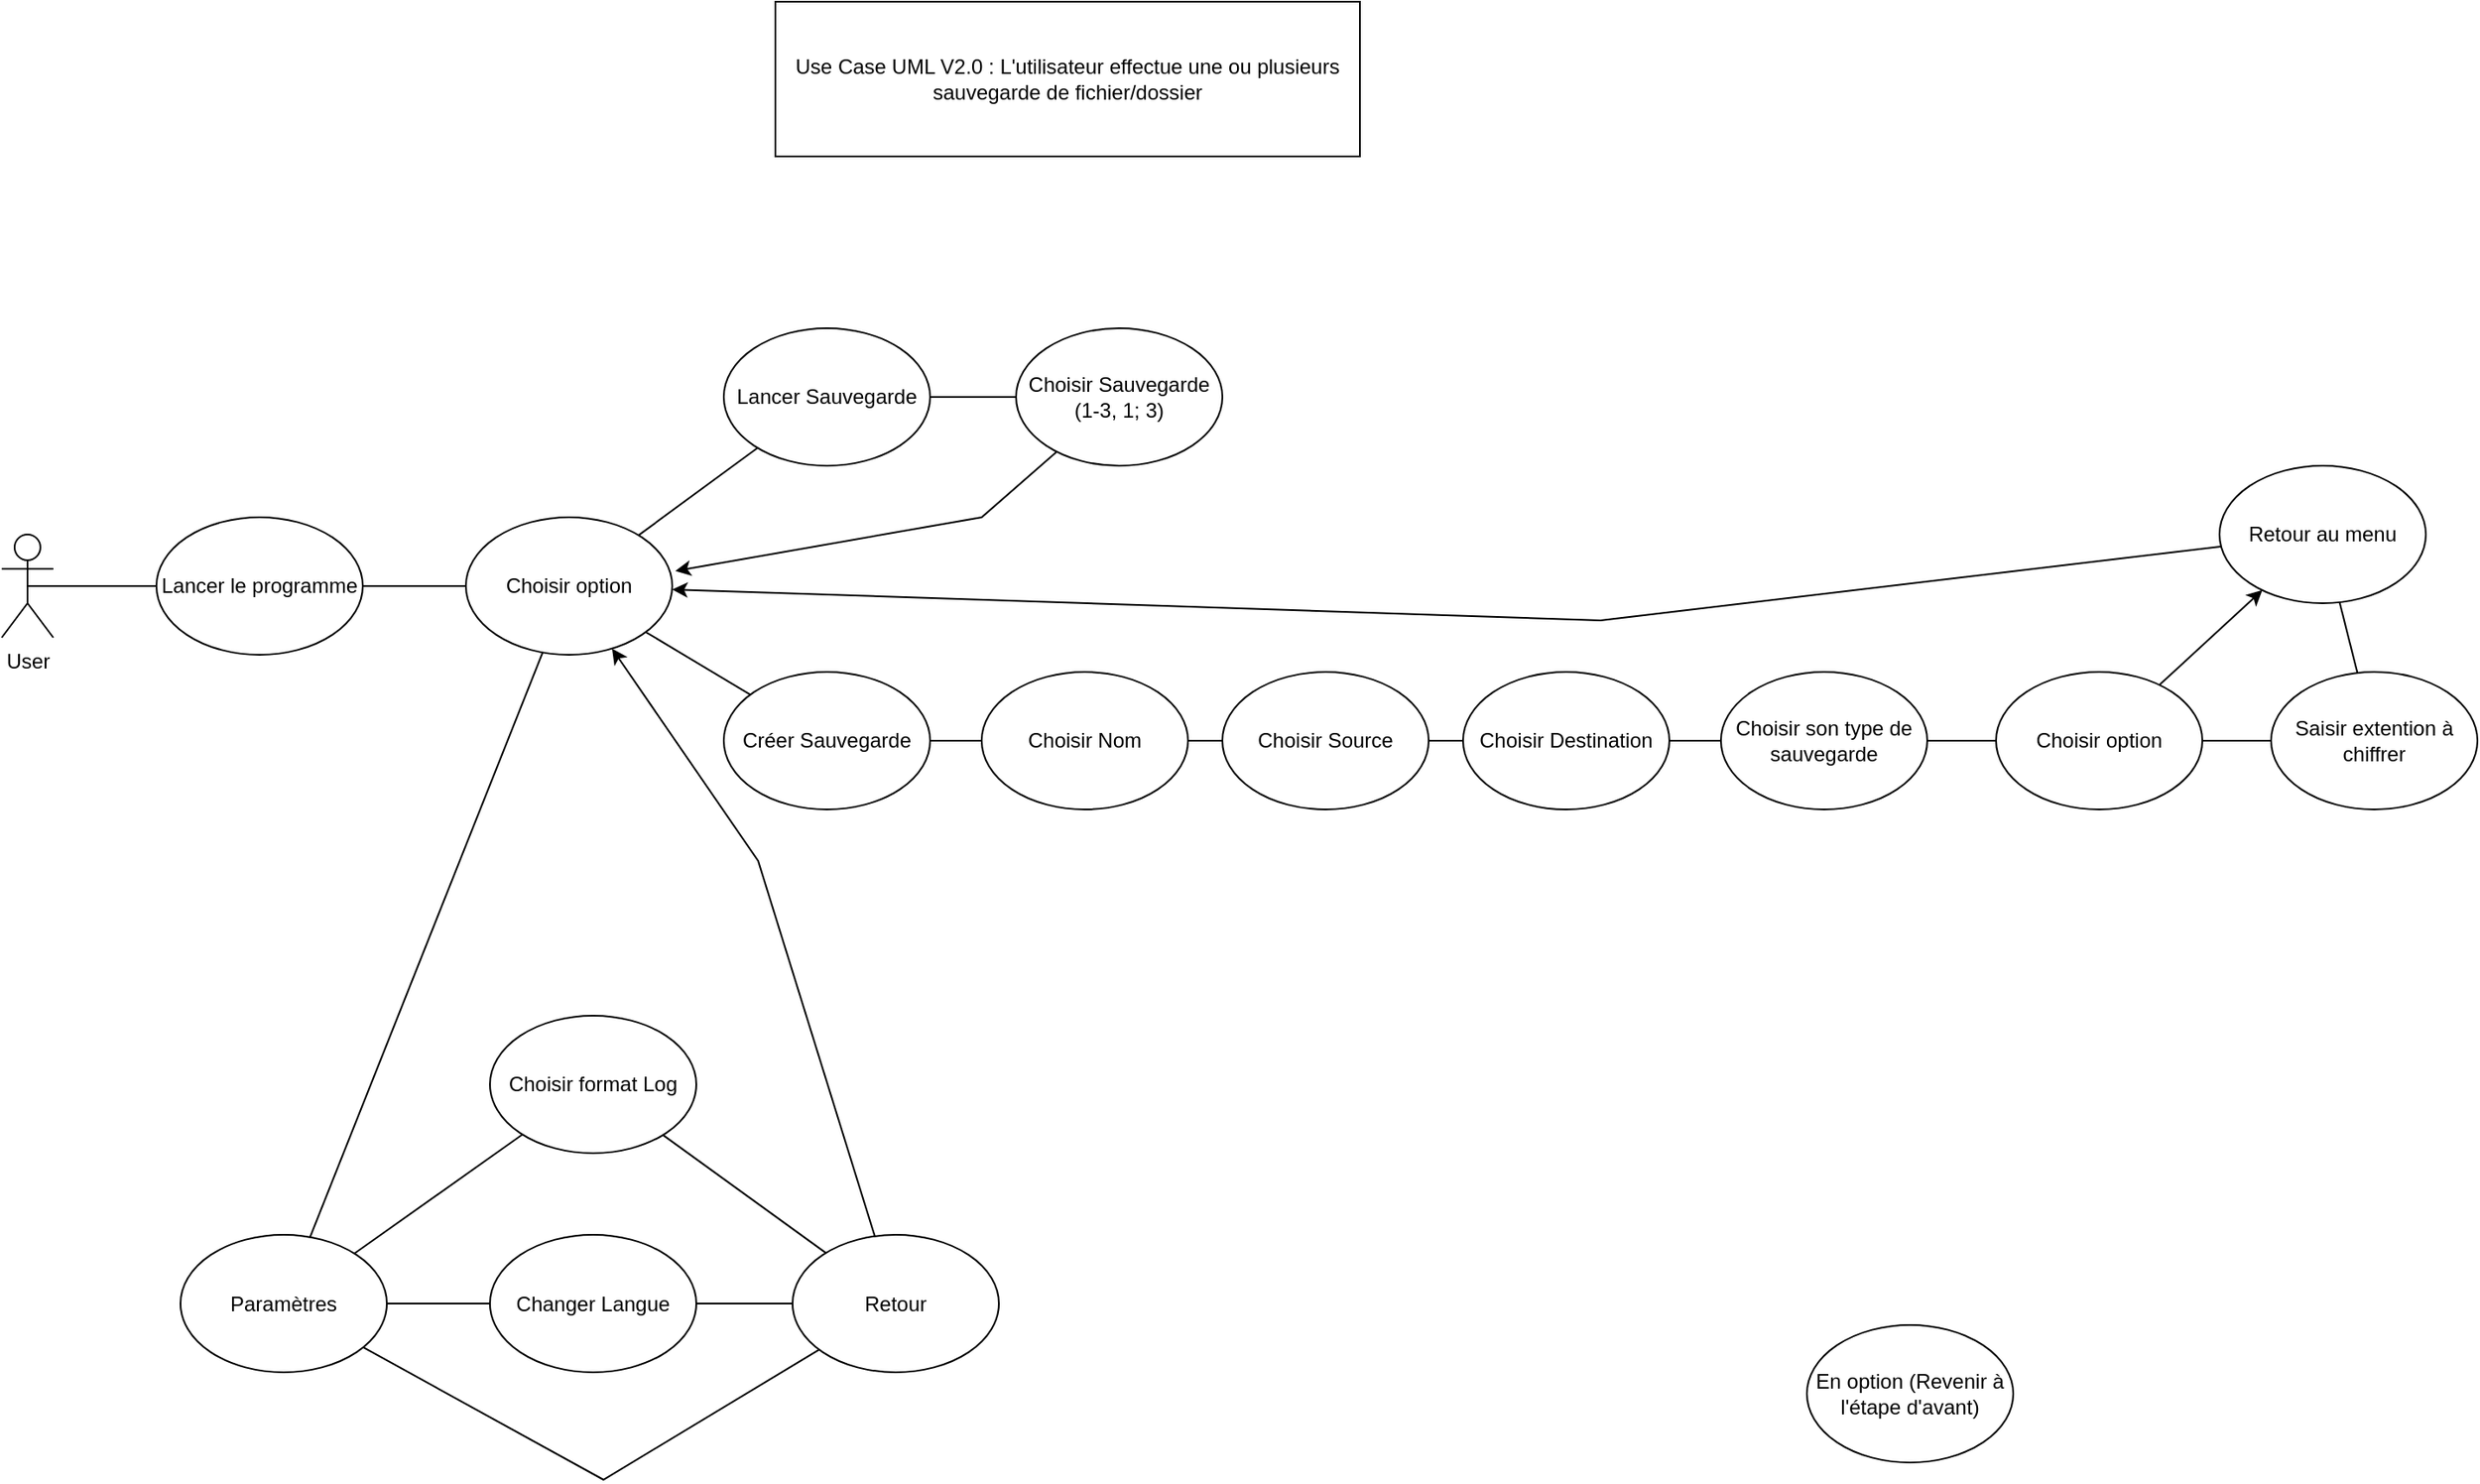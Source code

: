 <mxfile version="23.1.7" type="device" pages="3">
  <diagram id="Ao4ffBRijvySt7VsWCoj" name="V2.0 - UseCase">
    <mxGraphModel dx="463" dy="1699" grid="1" gridSize="10" guides="1" tooltips="1" connect="1" arrows="1" fold="1" page="1" pageScale="1" pageWidth="827" pageHeight="1169" math="0" shadow="0">
      <root>
        <mxCell id="0" />
        <mxCell id="1" parent="0" />
        <mxCell id="iW0gxGhA79KuDhxNbX3h-1" value="User&lt;br&gt;" style="shape=umlActor;verticalLabelPosition=bottom;verticalAlign=top;html=1;outlineConnect=0;" parent="1" vertex="1">
          <mxGeometry x="1390" y="260" width="30" height="60" as="geometry" />
        </mxCell>
        <mxCell id="iW0gxGhA79KuDhxNbX3h-2" value="Choisir son type de sauvegarde" style="ellipse;whiteSpace=wrap;html=1;" parent="1" vertex="1">
          <mxGeometry x="2390" y="340" width="120" height="80" as="geometry" />
        </mxCell>
        <mxCell id="iW0gxGhA79KuDhxNbX3h-3" value="Choisir Nom" style="ellipse;whiteSpace=wrap;html=1;" parent="1" vertex="1">
          <mxGeometry x="1960" y="340" width="120" height="80" as="geometry" />
        </mxCell>
        <mxCell id="iW0gxGhA79KuDhxNbX3h-4" value="Choisir Source" style="ellipse;whiteSpace=wrap;html=1;" parent="1" vertex="1">
          <mxGeometry x="2100" y="340" width="120" height="80" as="geometry" />
        </mxCell>
        <mxCell id="iW0gxGhA79KuDhxNbX3h-5" value="Choisir Destination" style="ellipse;whiteSpace=wrap;html=1;" parent="1" vertex="1">
          <mxGeometry x="2240" y="340" width="120" height="80" as="geometry" />
        </mxCell>
        <mxCell id="iW0gxGhA79KuDhxNbX3h-6" value="Lancer le programme" style="ellipse;whiteSpace=wrap;html=1;" parent="1" vertex="1">
          <mxGeometry x="1480" y="250" width="120" height="80" as="geometry" />
        </mxCell>
        <mxCell id="iW0gxGhA79KuDhxNbX3h-7" value="Use Case UML V2.0 : L&#39;utilisateur effectue une ou plusieurs sauvegarde de fichier/dossier" style="rounded=0;whiteSpace=wrap;html=1;" parent="1" vertex="1">
          <mxGeometry x="1840" y="-50" width="340" height="90" as="geometry" />
        </mxCell>
        <mxCell id="iW0gxGhA79KuDhxNbX3h-8" value="En option (Revenir à l&#39;étape d&#39;avant)" style="ellipse;whiteSpace=wrap;html=1;" parent="1" vertex="1">
          <mxGeometry x="2440" y="720" width="120" height="80" as="geometry" />
        </mxCell>
        <mxCell id="iW0gxGhA79KuDhxNbX3h-9" value="Créer Sauvegarde" style="ellipse;whiteSpace=wrap;html=1;" parent="1" vertex="1">
          <mxGeometry x="1810" y="340" width="120" height="80" as="geometry" />
        </mxCell>
        <mxCell id="iW0gxGhA79KuDhxNbX3h-10" value="Lancer Sauvegarde" style="ellipse;whiteSpace=wrap;html=1;" parent="1" vertex="1">
          <mxGeometry x="1810" y="140" width="120" height="80" as="geometry" />
        </mxCell>
        <mxCell id="iW0gxGhA79KuDhxNbX3h-11" value="Choisir Sauvegarde&lt;br&gt;(1-3, 1; 3)" style="ellipse;whiteSpace=wrap;html=1;" parent="1" vertex="1">
          <mxGeometry x="1980" y="140" width="120" height="80" as="geometry" />
        </mxCell>
        <mxCell id="iW0gxGhA79KuDhxNbX3h-12" value="" style="endArrow=none;html=1;rounded=0;exitX=0.5;exitY=0.5;exitDx=0;exitDy=0;exitPerimeter=0;" parent="1" source="iW0gxGhA79KuDhxNbX3h-1" target="iW0gxGhA79KuDhxNbX3h-6" edge="1">
          <mxGeometry width="50" height="50" relative="1" as="geometry">
            <mxPoint x="1420" y="460" as="sourcePoint" />
            <mxPoint x="1470" y="410" as="targetPoint" />
          </mxGeometry>
        </mxCell>
        <mxCell id="iW0gxGhA79KuDhxNbX3h-13" value="" style="endArrow=none;html=1;rounded=0;" parent="1" source="iW0gxGhA79KuDhxNbX3h-6" target="iW0gxGhA79KuDhxNbX3h-20" edge="1">
          <mxGeometry width="50" height="50" relative="1" as="geometry">
            <mxPoint x="1590" y="380" as="sourcePoint" />
            <mxPoint x="1650" y="290" as="targetPoint" />
          </mxGeometry>
        </mxCell>
        <mxCell id="iW0gxGhA79KuDhxNbX3h-14" value="" style="endArrow=none;html=1;rounded=0;" parent="1" source="iW0gxGhA79KuDhxNbX3h-10" target="iW0gxGhA79KuDhxNbX3h-11" edge="1">
          <mxGeometry width="50" height="50" relative="1" as="geometry">
            <mxPoint x="1435" y="320" as="sourcePoint" />
            <mxPoint x="1510" y="320" as="targetPoint" />
          </mxGeometry>
        </mxCell>
        <mxCell id="iW0gxGhA79KuDhxNbX3h-15" value="" style="endArrow=none;html=1;rounded=0;" parent="1" source="iW0gxGhA79KuDhxNbX3h-9" target="iW0gxGhA79KuDhxNbX3h-3" edge="1">
          <mxGeometry width="50" height="50" relative="1" as="geometry">
            <mxPoint x="1465" y="350" as="sourcePoint" />
            <mxPoint x="1540" y="350" as="targetPoint" />
          </mxGeometry>
        </mxCell>
        <mxCell id="iW0gxGhA79KuDhxNbX3h-16" value="" style="endArrow=none;html=1;rounded=0;" parent="1" source="iW0gxGhA79KuDhxNbX3h-3" edge="1">
          <mxGeometry width="50" height="50" relative="1" as="geometry">
            <mxPoint x="2110" y="470" as="sourcePoint" />
            <mxPoint x="2100" y="380" as="targetPoint" />
          </mxGeometry>
        </mxCell>
        <mxCell id="iW0gxGhA79KuDhxNbX3h-17" value="" style="endArrow=none;html=1;rounded=0;" parent="1" source="iW0gxGhA79KuDhxNbX3h-5" target="iW0gxGhA79KuDhxNbX3h-2" edge="1">
          <mxGeometry width="50" height="50" relative="1" as="geometry">
            <mxPoint x="2300" y="380" as="sourcePoint" />
            <mxPoint x="1560" y="370" as="targetPoint" />
          </mxGeometry>
        </mxCell>
        <mxCell id="iW0gxGhA79KuDhxNbX3h-18" value="" style="endArrow=none;html=1;rounded=0;" parent="1" source="iW0gxGhA79KuDhxNbX3h-4" target="iW0gxGhA79KuDhxNbX3h-5" edge="1">
          <mxGeometry width="50" height="50" relative="1" as="geometry">
            <mxPoint x="1495" y="380" as="sourcePoint" />
            <mxPoint x="1570" y="380" as="targetPoint" />
          </mxGeometry>
        </mxCell>
        <mxCell id="iW0gxGhA79KuDhxNbX3h-19" value="" style="endArrow=classic;html=1;rounded=0;" parent="1" source="iW0gxGhA79KuDhxNbX3h-37" target="iW0gxGhA79KuDhxNbX3h-20" edge="1">
          <mxGeometry width="50" height="50" relative="1" as="geometry">
            <mxPoint x="2600" y="340" as="sourcePoint" />
            <mxPoint x="1870" y="280" as="targetPoint" />
            <Array as="points">
              <mxPoint x="2320" y="310" />
            </Array>
          </mxGeometry>
        </mxCell>
        <mxCell id="iW0gxGhA79KuDhxNbX3h-20" value="Choisir option" style="ellipse;whiteSpace=wrap;html=1;" parent="1" vertex="1">
          <mxGeometry x="1660" y="250" width="120" height="80" as="geometry" />
        </mxCell>
        <mxCell id="iW0gxGhA79KuDhxNbX3h-21" value="" style="endArrow=none;html=1;rounded=0;" parent="1" source="iW0gxGhA79KuDhxNbX3h-20" target="iW0gxGhA79KuDhxNbX3h-10" edge="1">
          <mxGeometry width="50" height="50" relative="1" as="geometry">
            <mxPoint x="1415" y="300" as="sourcePoint" />
            <mxPoint x="1490" y="300" as="targetPoint" />
          </mxGeometry>
        </mxCell>
        <mxCell id="iW0gxGhA79KuDhxNbX3h-22" value="" style="endArrow=none;html=1;rounded=0;" parent="1" source="iW0gxGhA79KuDhxNbX3h-9" target="iW0gxGhA79KuDhxNbX3h-20" edge="1">
          <mxGeometry width="50" height="50" relative="1" as="geometry">
            <mxPoint x="1425" y="310" as="sourcePoint" />
            <mxPoint x="1500" y="310" as="targetPoint" />
          </mxGeometry>
        </mxCell>
        <mxCell id="iW0gxGhA79KuDhxNbX3h-23" value="" style="endArrow=classic;html=1;rounded=0;entryX=1.015;entryY=0.39;entryDx=0;entryDy=0;entryPerimeter=0;" parent="1" source="iW0gxGhA79KuDhxNbX3h-11" target="iW0gxGhA79KuDhxNbX3h-20" edge="1">
          <mxGeometry width="50" height="50" relative="1" as="geometry">
            <mxPoint x="2220" y="220" as="sourcePoint" />
            <mxPoint x="2030" y="150" as="targetPoint" />
            <Array as="points">
              <mxPoint x="1960" y="250" />
            </Array>
          </mxGeometry>
        </mxCell>
        <mxCell id="iW0gxGhA79KuDhxNbX3h-24" value="Paramètres" style="ellipse;whiteSpace=wrap;html=1;" parent="1" vertex="1">
          <mxGeometry x="1494" y="667.5" width="120" height="80" as="geometry" />
        </mxCell>
        <mxCell id="iW0gxGhA79KuDhxNbX3h-25" value="" style="endArrow=none;html=1;rounded=0;" parent="1" source="iW0gxGhA79KuDhxNbX3h-24" target="iW0gxGhA79KuDhxNbX3h-20" edge="1">
          <mxGeometry width="50" height="50" relative="1" as="geometry">
            <mxPoint x="1839" y="361" as="sourcePoint" />
            <mxPoint x="1781" y="319" as="targetPoint" />
          </mxGeometry>
        </mxCell>
        <mxCell id="iW0gxGhA79KuDhxNbX3h-26" value="Changer Langue" style="ellipse;whiteSpace=wrap;html=1;" parent="1" vertex="1">
          <mxGeometry x="1674" y="667.5" width="120" height="80" as="geometry" />
        </mxCell>
        <mxCell id="iW0gxGhA79KuDhxNbX3h-27" value="" style="endArrow=none;html=1;rounded=0;" parent="1" source="iW0gxGhA79KuDhxNbX3h-24" target="iW0gxGhA79KuDhxNbX3h-26" edge="1">
          <mxGeometry width="50" height="50" relative="1" as="geometry">
            <mxPoint x="1556" y="679.5" as="sourcePoint" />
            <mxPoint x="1502" y="565.5" as="targetPoint" />
          </mxGeometry>
        </mxCell>
        <mxCell id="iW0gxGhA79KuDhxNbX3h-28" value="" style="endArrow=none;html=1;rounded=0;" parent="1" source="iW0gxGhA79KuDhxNbX3h-24" target="iW0gxGhA79KuDhxNbX3h-31" edge="1">
          <mxGeometry width="50" height="50" relative="1" as="geometry">
            <mxPoint x="1634" y="717.5" as="sourcePoint" />
            <mxPoint x="1688.712" y="786.262" as="targetPoint" />
            <Array as="points">
              <mxPoint x="1740" y="810" />
            </Array>
          </mxGeometry>
        </mxCell>
        <mxCell id="iW0gxGhA79KuDhxNbX3h-29" value="Choisir format Log" style="ellipse;whiteSpace=wrap;html=1;" parent="1" vertex="1">
          <mxGeometry x="1674" y="540" width="120" height="80" as="geometry" />
        </mxCell>
        <mxCell id="iW0gxGhA79KuDhxNbX3h-30" value="" style="endArrow=none;html=1;rounded=0;" parent="1" source="iW0gxGhA79KuDhxNbX3h-24" target="iW0gxGhA79KuDhxNbX3h-29" edge="1">
          <mxGeometry width="50" height="50" relative="1" as="geometry">
            <mxPoint x="1609" y="744" as="sourcePoint" />
            <mxPoint x="1699" y="796" as="targetPoint" />
          </mxGeometry>
        </mxCell>
        <mxCell id="iW0gxGhA79KuDhxNbX3h-31" value="Retour" style="ellipse;whiteSpace=wrap;html=1;" parent="1" vertex="1">
          <mxGeometry x="1850" y="667.5" width="120" height="80" as="geometry" />
        </mxCell>
        <mxCell id="iW0gxGhA79KuDhxNbX3h-32" value="" style="endArrow=none;html=1;rounded=0;" parent="1" source="iW0gxGhA79KuDhxNbX3h-31" target="iW0gxGhA79KuDhxNbX3h-29" edge="1">
          <mxGeometry width="50" height="50" relative="1" as="geometry">
            <mxPoint x="1605" y="689" as="sourcePoint" />
            <mxPoint x="1703" y="619" as="targetPoint" />
          </mxGeometry>
        </mxCell>
        <mxCell id="iW0gxGhA79KuDhxNbX3h-33" value="" style="endArrow=none;html=1;rounded=0;" parent="1" source="iW0gxGhA79KuDhxNbX3h-31" target="iW0gxGhA79KuDhxNbX3h-26" edge="1">
          <mxGeometry width="50" height="50" relative="1" as="geometry">
            <mxPoint x="1615" y="699" as="sourcePoint" />
            <mxPoint x="1713" y="629" as="targetPoint" />
          </mxGeometry>
        </mxCell>
        <mxCell id="iW0gxGhA79KuDhxNbX3h-34" value="" style="endArrow=classic;html=1;rounded=0;" parent="1" source="iW0gxGhA79KuDhxNbX3h-31" target="iW0gxGhA79KuDhxNbX3h-20" edge="1">
          <mxGeometry width="50" height="50" relative="1" as="geometry">
            <mxPoint x="2014" y="222" as="sourcePoint" />
            <mxPoint x="1792" y="291" as="targetPoint" />
            <Array as="points">
              <mxPoint x="1830" y="450" />
            </Array>
          </mxGeometry>
        </mxCell>
        <mxCell id="iW0gxGhA79KuDhxNbX3h-35" value="Choisir option" style="ellipse;whiteSpace=wrap;html=1;" parent="1" vertex="1">
          <mxGeometry x="2550" y="340" width="120" height="80" as="geometry" />
        </mxCell>
        <mxCell id="iW0gxGhA79KuDhxNbX3h-36" value="Saisir extention à chiffrer" style="ellipse;whiteSpace=wrap;html=1;" parent="1" vertex="1">
          <mxGeometry x="2710" y="340" width="120" height="80" as="geometry" />
        </mxCell>
        <mxCell id="iW0gxGhA79KuDhxNbX3h-37" value="Retour au menu" style="ellipse;whiteSpace=wrap;html=1;" parent="1" vertex="1">
          <mxGeometry x="2680" y="220" width="120" height="80" as="geometry" />
        </mxCell>
        <mxCell id="iW0gxGhA79KuDhxNbX3h-38" value="" style="endArrow=none;html=1;rounded=0;" parent="1" source="iW0gxGhA79KuDhxNbX3h-2" target="iW0gxGhA79KuDhxNbX3h-35" edge="1">
          <mxGeometry width="50" height="50" relative="1" as="geometry">
            <mxPoint x="2540" y="320" as="sourcePoint" />
            <mxPoint x="2400" y="390" as="targetPoint" />
          </mxGeometry>
        </mxCell>
        <mxCell id="iW0gxGhA79KuDhxNbX3h-39" value="" style="endArrow=none;html=1;rounded=0;" parent="1" source="iW0gxGhA79KuDhxNbX3h-36" target="iW0gxGhA79KuDhxNbX3h-35" edge="1">
          <mxGeometry width="50" height="50" relative="1" as="geometry">
            <mxPoint x="2380" y="400" as="sourcePoint" />
            <mxPoint x="2410" y="400" as="targetPoint" />
          </mxGeometry>
        </mxCell>
        <mxCell id="iW0gxGhA79KuDhxNbX3h-40" value="" style="endArrow=none;html=1;rounded=0;" parent="1" source="iW0gxGhA79KuDhxNbX3h-36" target="iW0gxGhA79KuDhxNbX3h-37" edge="1">
          <mxGeometry width="50" height="50" relative="1" as="geometry">
            <mxPoint x="2390" y="410" as="sourcePoint" />
            <mxPoint x="2420" y="410" as="targetPoint" />
          </mxGeometry>
        </mxCell>
        <mxCell id="iW0gxGhA79KuDhxNbX3h-41" value="" style="endArrow=classic;html=1;rounded=0;" parent="1" source="iW0gxGhA79KuDhxNbX3h-35" target="iW0gxGhA79KuDhxNbX3h-37" edge="1">
          <mxGeometry width="50" height="50" relative="1" as="geometry">
            <mxPoint x="2013" y="222" as="sourcePoint" />
            <mxPoint x="1792" y="291" as="targetPoint" />
            <Array as="points" />
          </mxGeometry>
        </mxCell>
      </root>
    </mxGraphModel>
  </diagram>
  <diagram id="wQaWH93i5OwRiXwxNOr4" name="V2.0 - Classe">
    <mxGraphModel dx="2670" dy="1926" grid="1" gridSize="10" guides="1" tooltips="1" connect="1" arrows="1" fold="1" page="1" pageScale="1" pageWidth="827" pageHeight="1169" math="0" shadow="0">
      <root>
        <mxCell id="0" />
        <mxCell id="1" parent="0" />
        <mxCell id="TfWbrsgbRibgP_C1F9pa-1" value="Save" style="swimlane;fontStyle=1;align=center;verticalAlign=top;childLayout=stackLayout;horizontal=1;startSize=26;horizontalStack=0;resizeParent=1;resizeParentMax=0;resizeLast=0;collapsible=1;marginBottom=0;whiteSpace=wrap;html=1;" parent="1" vertex="1">
          <mxGeometry x="405" y="110" width="680" height="324" as="geometry" />
        </mxCell>
        <mxCell id="TfWbrsgbRibgP_C1F9pa-2" value="- number : int" style="text;strokeColor=none;fillColor=none;align=left;verticalAlign=top;spacingLeft=4;spacingRight=4;overflow=hidden;rotatable=0;points=[[0,0.5],[1,0.5]];portConstraint=eastwest;whiteSpace=wrap;html=1;" parent="TfWbrsgbRibgP_C1F9pa-1" vertex="1">
          <mxGeometry y="26" width="680" height="26" as="geometry" />
        </mxCell>
        <mxCell id="TfWbrsgbRibgP_C1F9pa-3" value="- name : string" style="text;strokeColor=none;fillColor=none;align=left;verticalAlign=top;spacingLeft=4;spacingRight=4;overflow=hidden;rotatable=0;points=[[0,0.5],[1,0.5]];portConstraint=eastwest;whiteSpace=wrap;html=1;" parent="TfWbrsgbRibgP_C1F9pa-1" vertex="1">
          <mxGeometry y="52" width="680" height="26" as="geometry" />
        </mxCell>
        <mxCell id="TfWbrsgbRibgP_C1F9pa-4" value="- targetPath : string" style="text;strokeColor=none;fillColor=none;align=left;verticalAlign=top;spacingLeft=4;spacingRight=4;overflow=hidden;rotatable=0;points=[[0,0.5],[1,0.5]];portConstraint=eastwest;whiteSpace=wrap;html=1;" parent="TfWbrsgbRibgP_C1F9pa-1" vertex="1">
          <mxGeometry y="78" width="680" height="24" as="geometry" />
        </mxCell>
        <mxCell id="ImVTX-Y8HeXE9b-Mqr-R-2" value="-&amp;nbsp;encryptList : List&amp;lt;string&amp;gt;" style="text;strokeColor=none;fillColor=none;align=left;verticalAlign=top;spacingLeft=4;spacingRight=4;overflow=hidden;rotatable=0;points=[[0,0.5],[1,0.5]];portConstraint=eastwest;whiteSpace=wrap;html=1;" parent="TfWbrsgbRibgP_C1F9pa-1" vertex="1">
          <mxGeometry y="102" width="680" height="24" as="geometry" />
        </mxCell>
        <mxCell id="ImVTX-Y8HeXE9b-Mqr-R-3" value="-&amp;nbsp;encryptKey : string&amp;nbsp;" style="text;strokeColor=none;fillColor=none;align=left;verticalAlign=top;spacingLeft=4;spacingRight=4;overflow=hidden;rotatable=0;points=[[0,0.5],[1,0.5]];portConstraint=eastwest;whiteSpace=wrap;html=1;" parent="TfWbrsgbRibgP_C1F9pa-1" vertex="1">
          <mxGeometry y="126" width="680" height="24" as="geometry" />
        </mxCell>
        <mxCell id="TfWbrsgbRibgP_C1F9pa-5" value="" style="line;strokeWidth=1;fillColor=none;align=left;verticalAlign=middle;spacingTop=-1;spacingLeft=3;spacingRight=3;rotatable=0;labelPosition=right;points=[];portConstraint=eastwest;strokeColor=inherit;" parent="TfWbrsgbRibgP_C1F9pa-1" vertex="1">
          <mxGeometry y="150" width="680" height="8" as="geometry" />
        </mxCell>
        <mxCell id="TfWbrsgbRibgP_C1F9pa-6" value="+ ExecuteSave(out long encryptionTime):bool" style="text;strokeColor=none;fillColor=none;align=left;verticalAlign=top;spacingLeft=4;spacingRight=4;overflow=hidden;rotatable=0;points=[[0,0.5],[1,0.5]];portConstraint=eastwest;whiteSpace=wrap;html=1;" parent="TfWbrsgbRibgP_C1F9pa-1" vertex="1">
          <mxGeometry y="158" width="680" height="26" as="geometry" />
        </mxCell>
        <mxCell id="TfWbrsgbRibgP_C1F9pa-7" value="- CopyDirectory(sourcePath: string, targetPath String, encryptionList; List&amp;lt;String&amp;gt;, encryptKey, totalEncryptionTime: out long)" style="text;strokeColor=none;fillColor=none;align=left;verticalAlign=top;spacingLeft=4;spacingRight=4;overflow=hidden;rotatable=0;points=[[0,0.5],[1,0.5]];portConstraint=eastwest;whiteSpace=wrap;html=1;" parent="TfWbrsgbRibgP_C1F9pa-1" vertex="1">
          <mxGeometry y="184" width="680" height="26" as="geometry" />
        </mxCell>
        <mxCell id="TfWbrsgbRibgP_C1F9pa-8" value="+CalculateTransferTime&lt;span style=&quot;background-color: initial;&quot;&gt;()&lt;/span&gt;" style="text;strokeColor=none;fillColor=none;align=left;verticalAlign=top;spacingLeft=4;spacingRight=4;overflow=hidden;rotatable=0;points=[[0,0.5],[1,0.5]];portConstraint=eastwest;whiteSpace=wrap;html=1;" parent="TfWbrsgbRibgP_C1F9pa-1" vertex="1">
          <mxGeometry y="210" width="680" height="26" as="geometry" />
        </mxCell>
        <mxCell id="TfWbrsgbRibgP_C1F9pa-9" value="+CanFileBeCopied&lt;span style=&quot;background-color: initial;&quot;&gt;(sourceFile: string, destinationFile: string):boolean&lt;/span&gt;" style="text;strokeColor=none;fillColor=none;align=left;verticalAlign=top;spacingLeft=4;spacingRight=4;overflow=hidden;rotatable=0;points=[[0,0.5],[1,0.5]];portConstraint=eastwest;whiteSpace=wrap;html=1;fontStyle=2" parent="TfWbrsgbRibgP_C1F9pa-1" vertex="1">
          <mxGeometry y="236" width="680" height="28" as="geometry" />
        </mxCell>
        <mxCell id="TfWbrsgbRibgP_C1F9pa-10" value="+GetTypeName&lt;span style=&quot;background-color: initial;&quot;&gt;():string&lt;/span&gt;" style="text;strokeColor=none;fillColor=none;align=left;verticalAlign=top;spacingLeft=4;spacingRight=4;overflow=hidden;rotatable=0;points=[[0,0.5],[1,0.5]];portConstraint=eastwest;whiteSpace=wrap;html=1;fontStyle=2" parent="TfWbrsgbRibgP_C1F9pa-1" vertex="1">
          <mxGeometry y="264" width="680" height="30" as="geometry" />
        </mxCell>
        <mxCell id="40IbmHt8th1dj7Pp88jX-2" value="+ProcessCryptoSoft&lt;span style=&quot;background-color: initial;&quot;&gt;(source: string, dest: string, cle: string, encryptiionDuration: out double):int&lt;/span&gt;" style="text;strokeColor=none;fillColor=none;align=left;verticalAlign=top;spacingLeft=4;spacingRight=4;overflow=hidden;rotatable=0;points=[[0,0.5],[1,0.5]];portConstraint=eastwest;whiteSpace=wrap;html=1;fontStyle=2" parent="TfWbrsgbRibgP_C1F9pa-1" vertex="1">
          <mxGeometry y="294" width="680" height="30" as="geometry" />
        </mxCell>
        <mxCell id="TfWbrsgbRibgP_C1F9pa-11" value="SaveTotal" style="swimlane;fontStyle=1;align=center;verticalAlign=top;childLayout=stackLayout;horizontal=1;startSize=26;horizontalStack=0;resizeParent=1;resizeParentMax=0;resizeLast=0;collapsible=1;marginBottom=0;whiteSpace=wrap;html=1;" parent="1" vertex="1">
          <mxGeometry x="1156" y="210" width="170" height="90" as="geometry" />
        </mxCell>
        <mxCell id="TfWbrsgbRibgP_C1F9pa-12" value="" style="line;strokeWidth=1;fillColor=none;align=left;verticalAlign=middle;spacingTop=-1;spacingLeft=3;spacingRight=3;rotatable=0;labelPosition=right;points=[];portConstraint=eastwest;strokeColor=inherit;" parent="TfWbrsgbRibgP_C1F9pa-11" vertex="1">
          <mxGeometry y="26" width="170" height="8" as="geometry" />
        </mxCell>
        <mxCell id="TfWbrsgbRibgP_C1F9pa-13" value="+CanFileBeCopied&lt;span style=&quot;background-color: initial;&quot;&gt;():boolean&lt;/span&gt;" style="text;strokeColor=none;fillColor=none;align=left;verticalAlign=top;spacingLeft=4;spacingRight=4;overflow=hidden;rotatable=0;points=[[0,0.5],[1,0.5]];portConstraint=eastwest;whiteSpace=wrap;html=1;" parent="TfWbrsgbRibgP_C1F9pa-11" vertex="1">
          <mxGeometry y="34" width="170" height="30" as="geometry" />
        </mxCell>
        <mxCell id="TfWbrsgbRibgP_C1F9pa-14" value="+ getTypeName() : string" style="text;strokeColor=none;fillColor=none;align=left;verticalAlign=top;spacingLeft=4;spacingRight=4;overflow=hidden;rotatable=0;points=[[0,0.5],[1,0.5]];portConstraint=eastwest;whiteSpace=wrap;html=1;" parent="TfWbrsgbRibgP_C1F9pa-11" vertex="1">
          <mxGeometry y="64" width="170" height="26" as="geometry" />
        </mxCell>
        <mxCell id="TfWbrsgbRibgP_C1F9pa-15" value="SaveDifferential" style="swimlane;fontStyle=1;align=center;verticalAlign=top;childLayout=stackLayout;horizontal=1;startSize=26;horizontalStack=0;resizeParent=1;resizeParentMax=0;resizeLast=0;collapsible=1;marginBottom=0;whiteSpace=wrap;html=1;" parent="1" vertex="1">
          <mxGeometry x="1180" y="370" width="170" height="90" as="geometry" />
        </mxCell>
        <mxCell id="TfWbrsgbRibgP_C1F9pa-16" value="" style="line;strokeWidth=1;fillColor=none;align=left;verticalAlign=middle;spacingTop=-1;spacingLeft=3;spacingRight=3;rotatable=0;labelPosition=right;points=[];portConstraint=eastwest;strokeColor=inherit;" parent="TfWbrsgbRibgP_C1F9pa-15" vertex="1">
          <mxGeometry y="26" width="170" height="8" as="geometry" />
        </mxCell>
        <mxCell id="TfWbrsgbRibgP_C1F9pa-17" value="+CanFileBeCopied&lt;span style=&quot;background-color: initial;&quot;&gt;():boolean&lt;/span&gt;" style="text;strokeColor=none;fillColor=none;align=left;verticalAlign=top;spacingLeft=4;spacingRight=4;overflow=hidden;rotatable=0;points=[[0,0.5],[1,0.5]];portConstraint=eastwest;whiteSpace=wrap;html=1;" parent="TfWbrsgbRibgP_C1F9pa-15" vertex="1">
          <mxGeometry y="34" width="170" height="30" as="geometry" />
        </mxCell>
        <mxCell id="TfWbrsgbRibgP_C1F9pa-18" value="+ getTypeName() : string" style="text;strokeColor=none;fillColor=none;align=left;verticalAlign=top;spacingLeft=4;spacingRight=4;overflow=hidden;rotatable=0;points=[[0,0.5],[1,0.5]];portConstraint=eastwest;whiteSpace=wrap;html=1;" parent="TfWbrsgbRibgP_C1F9pa-15" vertex="1">
          <mxGeometry y="64" width="170" height="26" as="geometry" />
        </mxCell>
        <mxCell id="TfWbrsgbRibgP_C1F9pa-24" value="ModelView" style="swimlane;fontStyle=1;align=center;verticalAlign=top;childLayout=stackLayout;horizontal=1;startSize=26;horizontalStack=0;resizeParent=1;resizeParentMax=0;resizeLast=0;collapsible=1;marginBottom=0;whiteSpace=wrap;html=1;" parent="1" vertex="1">
          <mxGeometry x="270" y="-664" width="450" height="372" as="geometry" />
        </mxCell>
        <mxCell id="pmSFgPjwjbdni7MCNhGs-3" value="- _instance : ModelView" style="text;strokeColor=none;fillColor=none;align=left;verticalAlign=top;spacingLeft=4;spacingRight=4;overflow=hidden;rotatable=0;points=[[0,0.5],[1,0.5]];portConstraint=eastwest;whiteSpace=wrap;html=1;" vertex="1" parent="TfWbrsgbRibgP_C1F9pa-24">
          <mxGeometry y="26" width="450" height="26" as="geometry" />
        </mxCell>
        <mxCell id="pmSFgPjwjbdni7MCNhGs-4" value="- lang : string" style="text;strokeColor=none;fillColor=none;align=left;verticalAlign=top;spacingLeft=4;spacingRight=4;overflow=hidden;rotatable=0;points=[[0,0.5],[1,0.5]];portConstraint=eastwest;whiteSpace=wrap;html=1;" vertex="1" parent="TfWbrsgbRibgP_C1F9pa-24">
          <mxGeometry y="52" width="450" height="26" as="geometry" />
        </mxCell>
        <mxCell id="pmSFgPjwjbdni7MCNhGs-2" value="- resourceManager : ResourceManager" style="text;strokeColor=none;fillColor=none;align=left;verticalAlign=top;spacingLeft=4;spacingRight=4;overflow=hidden;rotatable=0;points=[[0,0.5],[1,0.5]];portConstraint=eastwest;whiteSpace=wrap;html=1;" vertex="1" parent="TfWbrsgbRibgP_C1F9pa-24">
          <mxGeometry y="78" width="450" height="26" as="geometry" />
        </mxCell>
        <mxCell id="TfWbrsgbRibgP_C1F9pa-25" value="" style="line;strokeWidth=1;fillColor=none;align=left;verticalAlign=middle;spacingTop=-1;spacingLeft=3;spacingRight=3;rotatable=0;labelPosition=right;points=[];portConstraint=eastwest;strokeColor=inherit;" parent="TfWbrsgbRibgP_C1F9pa-24" vertex="1">
          <mxGeometry y="104" width="450" height="8" as="geometry" />
        </mxCell>
        <mxCell id="TfWbrsgbRibgP_C1F9pa-26" value="+ CreateSave(name, targetPath, sourceRepo, typeSave, encryptList, encryptKey)" style="text;strokeColor=none;fillColor=none;align=left;verticalAlign=top;spacingLeft=4;spacingRight=4;overflow=hidden;rotatable=0;points=[[0,0.5],[1,0.5]];portConstraint=eastwest;whiteSpace=wrap;html=1;" parent="TfWbrsgbRibgP_C1F9pa-24" vertex="1">
          <mxGeometry y="112" width="450" height="26" as="geometry" />
        </mxCell>
        <mxCell id="TfWbrsgbRibgP_C1F9pa-27" value="+ runSavesFromNumbers(string)" style="text;strokeColor=none;fillColor=none;align=left;verticalAlign=top;spacingLeft=4;spacingRight=4;overflow=hidden;rotatable=0;points=[[0,0.5],[1,0.5]];portConstraint=eastwest;whiteSpace=wrap;html=1;" parent="TfWbrsgbRibgP_C1F9pa-24" vertex="1">
          <mxGeometry y="138" width="450" height="26" as="geometry" />
        </mxCell>
        <mxCell id="pmSFgPjwjbdni7MCNhGs-5" value="+ deleteSave(int number)" style="text;strokeColor=none;fillColor=none;align=left;verticalAlign=top;spacingLeft=4;spacingRight=4;overflow=hidden;rotatable=0;points=[[0,0.5],[1,0.5]];portConstraint=eastwest;whiteSpace=wrap;html=1;" vertex="1" parent="TfWbrsgbRibgP_C1F9pa-24">
          <mxGeometry y="164" width="450" height="26" as="geometry" />
        </mxCell>
        <mxCell id="pmSFgPjwjbdni7MCNhGs-6" value="+ WriteSavesToFile()" style="text;strokeColor=none;fillColor=none;align=left;verticalAlign=top;spacingLeft=4;spacingRight=4;overflow=hidden;rotatable=0;points=[[0,0.5],[1,0.5]];portConstraint=eastwest;whiteSpace=wrap;html=1;" vertex="1" parent="TfWbrsgbRibgP_C1F9pa-24">
          <mxGeometry y="190" width="450" height="26" as="geometry" />
        </mxCell>
        <mxCell id="pmSFgPjwjbdni7MCNhGs-7" value="+ LoadSavesFromFile()" style="text;strokeColor=none;fillColor=none;align=left;verticalAlign=top;spacingLeft=4;spacingRight=4;overflow=hidden;rotatable=0;points=[[0,0.5],[1,0.5]];portConstraint=eastwest;whiteSpace=wrap;html=1;" vertex="1" parent="TfWbrsgbRibgP_C1F9pa-24">
          <mxGeometry y="216" width="450" height="26" as="geometry" />
        </mxCell>
        <mxCell id="pmSFgPjwjbdni7MCNhGs-8" value="- CreateSaveInstance(string[] saveData):string" style="text;strokeColor=none;fillColor=none;align=left;verticalAlign=top;spacingLeft=4;spacingRight=4;overflow=hidden;rotatable=0;points=[[0,0.5],[1,0.5]];portConstraint=eastwest;whiteSpace=wrap;html=1;" vertex="1" parent="TfWbrsgbRibgP_C1F9pa-24">
          <mxGeometry y="242" width="450" height="26" as="geometry" />
        </mxCell>
        <mxCell id="pmSFgPjwjbdni7MCNhGs-9" value="- GetCompleteRootPathSaves():string" style="text;strokeColor=none;fillColor=none;align=left;verticalAlign=top;spacingLeft=4;spacingRight=4;overflow=hidden;rotatable=0;points=[[0,0.5],[1,0.5]];portConstraint=eastwest;whiteSpace=wrap;html=1;" vertex="1" parent="TfWbrsgbRibgP_C1F9pa-24">
          <mxGeometry y="268" width="450" height="26" as="geometry" />
        </mxCell>
        <mxCell id="pmSFgPjwjbdni7MCNhGs-11" value="+ GetListSaves():ObservableCollection&amp;lt;Save&amp;gt;" style="text;strokeColor=none;fillColor=none;align=left;verticalAlign=top;spacingLeft=4;spacingRight=4;overflow=hidden;rotatable=0;points=[[0,0.5],[1,0.5]];portConstraint=eastwest;whiteSpace=wrap;html=1;" vertex="1" parent="TfWbrsgbRibgP_C1F9pa-24">
          <mxGeometry y="294" width="450" height="26" as="geometry" />
        </mxCell>
        <mxCell id="pmSFgPjwjbdni7MCNhGs-13" value="+ updateResourceLang(string language)" style="text;strokeColor=none;fillColor=none;align=left;verticalAlign=top;spacingLeft=4;spacingRight=4;overflow=hidden;rotatable=0;points=[[0,0.5],[1,0.5]];portConstraint=eastwest;whiteSpace=wrap;html=1;" vertex="1" parent="TfWbrsgbRibgP_C1F9pa-24">
          <mxGeometry y="320" width="450" height="26" as="geometry" />
        </mxCell>
        <mxCell id="pmSFgPjwjbdni7MCNhGs-12" value="+ UpdateExtensionLog(int i)" style="text;strokeColor=none;fillColor=none;align=left;verticalAlign=top;spacingLeft=4;spacingRight=4;overflow=hidden;rotatable=0;points=[[0,0.5],[1,0.5]];portConstraint=eastwest;whiteSpace=wrap;html=1;" vertex="1" parent="TfWbrsgbRibgP_C1F9pa-24">
          <mxGeometry y="346" width="450" height="26" as="geometry" />
        </mxCell>
        <mxCell id="TfWbrsgbRibgP_C1F9pa-28" value="Folder" style="swimlane;fontStyle=1;align=center;verticalAlign=top;childLayout=stackLayout;horizontal=1;startSize=26;horizontalStack=0;resizeParent=1;resizeParentMax=0;resizeLast=0;collapsible=1;marginBottom=0;whiteSpace=wrap;html=1;" parent="1" vertex="1">
          <mxGeometry x="440" y="490" width="180" height="124" as="geometry" />
        </mxCell>
        <mxCell id="TfWbrsgbRibgP_C1F9pa-29" value="+ name : string" style="text;strokeColor=none;fillColor=none;align=left;verticalAlign=top;spacingLeft=4;spacingRight=4;overflow=hidden;rotatable=0;points=[[0,0.5],[1,0.5]];portConstraint=eastwest;whiteSpace=wrap;html=1;" parent="TfWbrsgbRibgP_C1F9pa-28" vertex="1">
          <mxGeometry y="26" width="180" height="26" as="geometry" />
        </mxCell>
        <mxCell id="TfWbrsgbRibgP_C1F9pa-30" value="" style="line;strokeWidth=1;fillColor=none;align=left;verticalAlign=middle;spacingTop=-1;spacingLeft=3;spacingRight=3;rotatable=0;labelPosition=right;points=[];portConstraint=eastwest;strokeColor=inherit;" parent="TfWbrsgbRibgP_C1F9pa-28" vertex="1">
          <mxGeometry y="52" width="180" height="8" as="geometry" />
        </mxCell>
        <mxCell id="TfWbrsgbRibgP_C1F9pa-31" value="" style="endArrow=none;html=1;rounded=0;exitX=1.012;exitY=0.128;exitDx=0;exitDy=0;entryX=1;entryY=0.5;entryDx=0;entryDy=0;startArrow=open;startFill=0;exitPerimeter=0;" parent="TfWbrsgbRibgP_C1F9pa-28" source="TfWbrsgbRibgP_C1F9pa-28" target="TfWbrsgbRibgP_C1F9pa-29" edge="1">
          <mxGeometry width="50" height="50" relative="1" as="geometry">
            <mxPoint x="210" y="6" as="sourcePoint" />
            <mxPoint x="180" y="46" as="targetPoint" />
            <Array as="points">
              <mxPoint x="210" y="15" />
              <mxPoint x="210" y="39" />
              <mxPoint x="190" y="39" />
            </Array>
          </mxGeometry>
        </mxCell>
        <mxCell id="TfWbrsgbRibgP_C1F9pa-32" value="+GetTotalFileSize&lt;span style=&quot;background-color: initial;&quot;&gt;(string):long&lt;/span&gt;" style="text;strokeColor=none;fillColor=none;align=left;verticalAlign=top;spacingLeft=4;spacingRight=4;overflow=hidden;rotatable=0;points=[[0,0.5],[1,0.5]];portConstraint=eastwest;whiteSpace=wrap;html=1;" parent="TfWbrsgbRibgP_C1F9pa-28" vertex="1">
          <mxGeometry y="60" width="180" height="32" as="geometry" />
        </mxCell>
        <mxCell id="TfWbrsgbRibgP_C1F9pa-33" value="+GetTotalFileCount&lt;span style=&quot;background-color: initial;&quot;&gt;(string):int&lt;/span&gt;" style="text;strokeColor=none;fillColor=none;align=left;verticalAlign=top;spacingLeft=4;spacingRight=4;overflow=hidden;rotatable=0;points=[[0,0.5],[1,0.5]];portConstraint=eastwest;whiteSpace=wrap;html=1;" parent="TfWbrsgbRibgP_C1F9pa-28" vertex="1">
          <mxGeometry y="92" width="180" height="32" as="geometry" />
        </mxCell>
        <mxCell id="TfWbrsgbRibgP_C1F9pa-36" value="ManageSaves" style="swimlane;fontStyle=1;align=center;verticalAlign=top;childLayout=stackLayout;horizontal=1;startSize=26;horizontalStack=0;resizeParent=1;resizeParentMax=0;resizeLast=0;collapsible=1;marginBottom=0;whiteSpace=wrap;html=1;" parent="1" vertex="1">
          <mxGeometry x="400" y="-190" width="410" height="260" as="geometry" />
        </mxCell>
        <mxCell id="TfWbrsgbRibgP_C1F9pa-37" value="&lt;br&gt;- logExtension : int&lt;div&gt;&lt;br&gt;&lt;/div&gt;" style="text;strokeColor=none;fillColor=none;align=left;verticalAlign=top;spacingLeft=4;spacingRight=4;overflow=hidden;rotatable=0;points=[[0,0.5],[1,0.5]];portConstraint=eastwest;whiteSpace=wrap;html=1;" parent="TfWbrsgbRibgP_C1F9pa-36" vertex="1">
          <mxGeometry y="26" width="410" height="44" as="geometry" />
        </mxCell>
        <mxCell id="TfWbrsgbRibgP_C1F9pa-38" value="" style="line;strokeWidth=1;fillColor=none;align=left;verticalAlign=middle;spacingTop=-1;spacingLeft=3;spacingRight=3;rotatable=0;labelPosition=right;points=[];portConstraint=eastwest;strokeColor=inherit;" parent="TfWbrsgbRibgP_C1F9pa-36" vertex="1">
          <mxGeometry y="70" width="410" height="8" as="geometry" />
        </mxCell>
        <mxCell id="TfWbrsgbRibgP_C1F9pa-39" value="+ addSave(Save)" style="text;strokeColor=none;fillColor=none;align=left;verticalAlign=top;spacingLeft=4;spacingRight=4;overflow=hidden;rotatable=0;points=[[0,0.5],[1,0.5]];portConstraint=eastwest;whiteSpace=wrap;html=1;" parent="TfWbrsgbRibgP_C1F9pa-36" vertex="1">
          <mxGeometry y="78" width="410" height="26" as="geometry" />
        </mxCell>
        <mxCell id="XKmW-i_A9sKNzWrIgCob-1" value="+ deleteSave(int number)" style="text;strokeColor=none;fillColor=none;align=left;verticalAlign=top;spacingLeft=4;spacingRight=4;overflow=hidden;rotatable=0;points=[[0,0.5],[1,0.5]];portConstraint=eastwest;whiteSpace=wrap;html=1;" parent="TfWbrsgbRibgP_C1F9pa-36" vertex="1">
          <mxGeometry y="104" width="410" height="26" as="geometry" />
        </mxCell>
        <mxCell id="TfWbrsgbRibgP_C1F9pa-40" value="+ RunSaves(run: int)" style="text;strokeColor=none;fillColor=none;align=left;verticalAlign=top;spacingLeft=4;spacingRight=4;overflow=hidden;rotatable=0;points=[[0,0.5],[1,0.5]];portConstraint=eastwest;whiteSpace=wrap;html=1;" parent="TfWbrsgbRibgP_C1F9pa-36" vertex="1">
          <mxGeometry y="130" width="410" height="26" as="geometry" />
        </mxCell>
        <mxCell id="40IbmHt8th1dj7Pp88jX-3" value="- RunLogs()" style="text;strokeColor=none;fillColor=none;align=left;verticalAlign=top;spacingLeft=4;spacingRight=4;overflow=hidden;rotatable=0;points=[[0,0.5],[1,0.5]];portConstraint=eastwest;whiteSpace=wrap;html=1;" parent="TfWbrsgbRibgP_C1F9pa-36" vertex="1">
          <mxGeometry y="156" width="410" height="26" as="geometry" />
        </mxCell>
        <mxCell id="TfWbrsgbRibgP_C1F9pa-41" value="- IncrementNumberMaxSave():int" style="text;strokeColor=none;fillColor=none;align=left;verticalAlign=top;spacingLeft=4;spacingRight=4;overflow=hidden;rotatable=0;points=[[0,0.5],[1,0.5]];portConstraint=eastwest;whiteSpace=wrap;html=1;" parent="TfWbrsgbRibgP_C1F9pa-36" vertex="1">
          <mxGeometry y="182" width="410" height="26" as="geometry" />
        </mxCell>
        <mxCell id="TfWbrsgbRibgP_C1F9pa-42" value="- GetNumbersToExecute(numbers: string):List&amp;lt;int&amp;gt;" style="text;strokeColor=none;fillColor=none;align=left;verticalAlign=top;spacingLeft=4;spacingRight=4;overflow=hidden;rotatable=0;points=[[0,0.5],[1,0.5]];portConstraint=eastwest;whiteSpace=wrap;html=1;" parent="TfWbrsgbRibgP_C1F9pa-36" vertex="1">
          <mxGeometry y="208" width="410" height="26" as="geometry" />
        </mxCell>
        <mxCell id="pmSFgPjwjbdni7MCNhGs-1" value="-&amp;nbsp;IsSpecSoftwareRunning(string process):bool" style="text;strokeColor=none;fillColor=none;align=left;verticalAlign=top;spacingLeft=4;spacingRight=4;overflow=hidden;rotatable=0;points=[[0,0.5],[1,0.5]];portConstraint=eastwest;whiteSpace=wrap;html=1;" vertex="1" parent="TfWbrsgbRibgP_C1F9pa-36">
          <mxGeometry y="234" width="410" height="26" as="geometry" />
        </mxCell>
        <mxCell id="TfWbrsgbRibgP_C1F9pa-43" value="" style="endArrow=open;html=1;rounded=0;endFill=0;" parent="1" source="TfWbrsgbRibgP_C1F9pa-36" target="TfWbrsgbRibgP_C1F9pa-1" edge="1">
          <mxGeometry width="50" height="50" relative="1" as="geometry">
            <mxPoint x="750" y="288" as="sourcePoint" />
            <mxPoint x="580" y="240" as="targetPoint" />
          </mxGeometry>
        </mxCell>
        <mxCell id="TfWbrsgbRibgP_C1F9pa-44" value="DailyLog" style="swimlane;fontStyle=1;align=center;verticalAlign=top;childLayout=stackLayout;horizontal=1;startSize=26;horizontalStack=0;resizeParent=1;resizeParentMax=0;resizeLast=0;collapsible=1;marginBottom=0;whiteSpace=wrap;html=1;" parent="1" vertex="1">
          <mxGeometry x="-350" y="-240" width="210" height="174" as="geometry" />
        </mxCell>
        <mxCell id="TfWbrsgbRibgP_C1F9pa-45" value="- timeStamp : DataTime&lt;br&gt;- name : String&lt;br&gt;- sourcePath : String&lt;br style=&quot;border-color: var(--border-color);&quot;&gt;- destPath : String&lt;br&gt;- fileSize : long&lt;br&gt;- transfereTime : double&lt;br&gt;-&amp;nbsp;EncryptionTime : int" style="text;strokeColor=none;fillColor=none;align=left;verticalAlign=top;spacingLeft=4;spacingRight=4;overflow=hidden;rotatable=0;points=[[0,0.5],[1,0.5]];portConstraint=eastwest;whiteSpace=wrap;html=1;" parent="TfWbrsgbRibgP_C1F9pa-44" vertex="1">
          <mxGeometry y="26" width="210" height="114" as="geometry" />
        </mxCell>
        <mxCell id="TfWbrsgbRibgP_C1F9pa-46" value="" style="line;strokeWidth=1;fillColor=none;align=left;verticalAlign=middle;spacingTop=-1;spacingLeft=3;spacingRight=3;rotatable=0;labelPosition=right;points=[];portConstraint=eastwest;strokeColor=inherit;" parent="TfWbrsgbRibgP_C1F9pa-44" vertex="1">
          <mxGeometry y="140" width="210" height="8" as="geometry" />
        </mxCell>
        <mxCell id="TfWbrsgbRibgP_C1F9pa-47" value="+ DailyLog(Save&lt;span&gt;)&lt;/span&gt;" style="text;strokeColor=none;fillColor=none;align=left;verticalAlign=top;spacingLeft=4;spacingRight=4;overflow=hidden;rotatable=0;points=[[0,0.5],[1,0.5]];portConstraint=eastwest;whiteSpace=wrap;html=1;fontStyle=0" parent="TfWbrsgbRibgP_C1F9pa-44" vertex="1">
          <mxGeometry y="148" width="210" height="26" as="geometry" />
        </mxCell>
        <mxCell id="TfWbrsgbRibgP_C1F9pa-48" value="" style="endArrow=none;html=1;rounded=0;startArrow=open;startFill=0;" parent="1" source="TfWbrsgbRibgP_C1F9pa-28" target="TfWbrsgbRibgP_C1F9pa-1" edge="1">
          <mxGeometry width="50" height="50" relative="1" as="geometry">
            <mxPoint x="597" y="446" as="sourcePoint" />
            <mxPoint x="420" y="218" as="targetPoint" />
          </mxGeometry>
        </mxCell>
        <mxCell id="TfWbrsgbRibgP_C1F9pa-49" value="0..*" style="text;html=1;strokeColor=none;fillColor=none;align=center;verticalAlign=middle;whiteSpace=wrap;rounded=0;fontStyle=1;fontSize=14;" parent="1" vertex="1">
          <mxGeometry x="645" y="480" width="20" height="30" as="geometry" />
        </mxCell>
        <mxCell id="TfWbrsgbRibgP_C1F9pa-50" value="0..*" style="text;html=1;strokeColor=none;fillColor=none;align=center;verticalAlign=middle;whiteSpace=wrap;rounded=0;fontStyle=1;fontSize=14;" parent="1" vertex="1">
          <mxGeometry x="-135" y="-160" width="30" height="30" as="geometry" />
        </mxCell>
        <mxCell id="TfWbrsgbRibgP_C1F9pa-51" value="0..*" style="text;html=1;strokeColor=none;fillColor=none;align=center;verticalAlign=middle;whiteSpace=wrap;rounded=0;fontStyle=1;fontSize=14;" parent="1" vertex="1">
          <mxGeometry x="640" y="81" width="20" height="30" as="geometry" />
        </mxCell>
        <mxCell id="TfWbrsgbRibgP_C1F9pa-53" value="" style="endArrow=open;html=1;rounded=0;endFill=0;" parent="1" source="TfWbrsgbRibgP_C1F9pa-24" target="TfWbrsgbRibgP_C1F9pa-36" edge="1">
          <mxGeometry width="50" height="50" relative="1" as="geometry">
            <mxPoint x="343" y="-106" as="sourcePoint" />
            <mxPoint x="240" y="-80" as="targetPoint" />
          </mxGeometry>
        </mxCell>
        <mxCell id="TfWbrsgbRibgP_C1F9pa-54" value="" style="endArrow=block;html=1;rounded=0;endFill=0;" parent="1" source="TfWbrsgbRibgP_C1F9pa-11" target="TfWbrsgbRibgP_C1F9pa-1" edge="1">
          <mxGeometry width="50" height="50" relative="1" as="geometry">
            <mxPoint x="540" y="230" as="sourcePoint" />
            <mxPoint x="590" y="180" as="targetPoint" />
          </mxGeometry>
        </mxCell>
        <mxCell id="TfWbrsgbRibgP_C1F9pa-55" value="" style="endArrow=block;html=1;rounded=0;endFill=0;" parent="1" source="TfWbrsgbRibgP_C1F9pa-15" target="TfWbrsgbRibgP_C1F9pa-1" edge="1">
          <mxGeometry width="50" height="50" relative="1" as="geometry">
            <mxPoint x="650" y="197" as="sourcePoint" />
            <mxPoint x="570" y="213" as="targetPoint" />
          </mxGeometry>
        </mxCell>
        <mxCell id="TfWbrsgbRibgP_C1F9pa-56" value="1" style="text;html=1;strokeColor=none;fillColor=none;align=center;verticalAlign=middle;whiteSpace=wrap;rounded=0;fontStyle=1;fontSize=14;" parent="1" vertex="1">
          <mxGeometry x="540" y="-214" width="30" height="30" as="geometry" />
        </mxCell>
        <mxCell id="TfWbrsgbRibgP_C1F9pa-62" value="" style="endArrow=open;html=1;rounded=0;endFill=0;" parent="1" source="l1EWzvNsCDI1lsqGRVuM-1" edge="1" target="TfWbrsgbRibgP_C1F9pa-24">
          <mxGeometry width="50" height="50" relative="1" as="geometry">
            <mxPoint x="330" y="-85" as="sourcePoint" />
            <mxPoint x="750" y="-238.91" as="targetPoint" />
          </mxGeometry>
        </mxCell>
        <mxCell id="TfWbrsgbRibgP_C1F9pa-63" value="1" style="text;html=1;strokeColor=none;fillColor=none;align=center;verticalAlign=middle;whiteSpace=wrap;rounded=0;fontStyle=1;fontSize=14;" parent="1" vertex="1">
          <mxGeometry x="720" y="-400" width="30" height="30" as="geometry" />
        </mxCell>
        <mxCell id="TfWbrsgbRibgP_C1F9pa-66" value="1" style="text;html=1;strokeColor=none;fillColor=none;align=center;verticalAlign=middle;whiteSpace=wrap;rounded=0;fontStyle=1;fontSize=14;" parent="1" vertex="1">
          <mxGeometry x="560" y="460" width="20" height="30" as="geometry" />
        </mxCell>
        <mxCell id="TfWbrsgbRibgP_C1F9pa-67" value="FileDailyLogs" style="swimlane;fontStyle=1;align=center;verticalAlign=top;childLayout=stackLayout;horizontal=1;startSize=26;horizontalStack=0;resizeParent=1;resizeParentMax=0;resizeLast=0;collapsible=1;marginBottom=0;whiteSpace=wrap;html=1;" parent="1" vertex="1">
          <mxGeometry x="45" y="-180" width="210" height="34" as="geometry" />
        </mxCell>
        <mxCell id="TfWbrsgbRibgP_C1F9pa-68" value="" style="line;strokeWidth=1;fillColor=none;align=left;verticalAlign=middle;spacingTop=-1;spacingLeft=3;spacingRight=3;rotatable=0;labelPosition=right;points=[];portConstraint=eastwest;strokeColor=inherit;" parent="TfWbrsgbRibgP_C1F9pa-67" vertex="1">
          <mxGeometry y="26" width="210" height="8" as="geometry" />
        </mxCell>
        <mxCell id="TfWbrsgbRibgP_C1F9pa-69" value="" style="endArrow=open;html=1;rounded=0;endFill=0;" parent="1" source="TfWbrsgbRibgP_C1F9pa-67" target="TfWbrsgbRibgP_C1F9pa-44" edge="1">
          <mxGeometry width="50" height="50" relative="1" as="geometry">
            <mxPoint x="260" y="283" as="sourcePoint" />
            <mxPoint x="415" y="236" as="targetPoint" />
          </mxGeometry>
        </mxCell>
        <mxCell id="TfWbrsgbRibgP_C1F9pa-70" value="" style="endArrow=open;html=1;rounded=0;endFill=0;" parent="1" source="TfWbrsgbRibgP_C1F9pa-36" target="TfWbrsgbRibgP_C1F9pa-67" edge="1">
          <mxGeometry width="50" height="50" relative="1" as="geometry">
            <mxPoint x="527" y="-74" as="sourcePoint" />
            <mxPoint x="503" y="-18" as="targetPoint" />
          </mxGeometry>
        </mxCell>
        <mxCell id="TfWbrsgbRibgP_C1F9pa-71" value="1" style="text;html=1;strokeColor=none;fillColor=none;align=center;verticalAlign=middle;whiteSpace=wrap;rounded=0;fontStyle=1;fontSize=14;" parent="1" vertex="1">
          <mxGeometry x="180" y="-152" width="30" height="30" as="geometry" />
        </mxCell>
        <mxCell id="TfWbrsgbRibgP_C1F9pa-72" value="FileRTLogs" style="swimlane;fontStyle=1;align=center;verticalAlign=top;childLayout=stackLayout;horizontal=1;startSize=26;horizontalStack=0;resizeParent=1;resizeParentMax=0;resizeLast=0;collapsible=1;marginBottom=0;whiteSpace=wrap;html=1;" parent="1" vertex="1">
          <mxGeometry x="45" y="150" width="210" height="34" as="geometry" />
        </mxCell>
        <mxCell id="TfWbrsgbRibgP_C1F9pa-73" value="" style="line;strokeWidth=1;fillColor=none;align=left;verticalAlign=middle;spacingTop=-1;spacingLeft=3;spacingRight=3;rotatable=0;labelPosition=right;points=[];portConstraint=eastwest;strokeColor=inherit;" parent="TfWbrsgbRibgP_C1F9pa-72" vertex="1">
          <mxGeometry y="26" width="210" height="8" as="geometry" />
        </mxCell>
        <mxCell id="TfWbrsgbRibgP_C1F9pa-74" value="RealTimeLog" style="swimlane;fontStyle=1;align=center;verticalAlign=top;childLayout=stackLayout;horizontal=1;startSize=26;horizontalStack=0;resizeParent=1;resizeParentMax=0;resizeLast=0;collapsible=1;marginBottom=0;whiteSpace=wrap;html=1;" parent="1" vertex="1">
          <mxGeometry x="-350" y="81" width="210" height="174" as="geometry" />
        </mxCell>
        <mxCell id="TfWbrsgbRibgP_C1F9pa-75" value="- name : String&lt;br&gt;- saveState : String&lt;br style=&quot;border-color: var(--border-color);&quot;&gt;- totalFile : int&lt;br&gt;- totalSize : long&lt;br&gt;- progress : double&lt;br&gt;- filesLeft : int&lt;br&gt;- sizeLeft : long" style="text;strokeColor=none;fillColor=none;align=left;verticalAlign=top;spacingLeft=4;spacingRight=4;overflow=hidden;rotatable=0;points=[[0,0.5],[1,0.5]];portConstraint=eastwest;whiteSpace=wrap;html=1;" parent="TfWbrsgbRibgP_C1F9pa-74" vertex="1">
          <mxGeometry y="26" width="210" height="114" as="geometry" />
        </mxCell>
        <mxCell id="TfWbrsgbRibgP_C1F9pa-76" value="" style="line;strokeWidth=1;fillColor=none;align=left;verticalAlign=middle;spacingTop=-1;spacingLeft=3;spacingRight=3;rotatable=0;labelPosition=right;points=[];portConstraint=eastwest;strokeColor=inherit;" parent="TfWbrsgbRibgP_C1F9pa-74" vertex="1">
          <mxGeometry y="140" width="210" height="8" as="geometry" />
        </mxCell>
        <mxCell id="TfWbrsgbRibgP_C1F9pa-77" value="+ RealTimeLog(Save&lt;span&gt;)&lt;/span&gt;" style="text;strokeColor=none;fillColor=none;align=left;verticalAlign=top;spacingLeft=4;spacingRight=4;overflow=hidden;rotatable=0;points=[[0,0.5],[1,0.5]];portConstraint=eastwest;whiteSpace=wrap;html=1;fontStyle=0" parent="TfWbrsgbRibgP_C1F9pa-74" vertex="1">
          <mxGeometry y="148" width="210" height="26" as="geometry" />
        </mxCell>
        <mxCell id="TfWbrsgbRibgP_C1F9pa-78" value="" style="edgeStyle=orthogonalEdgeStyle;rounded=0;orthogonalLoop=1;jettySize=auto;html=1;endArrow=none;endFill=0;startArrow=block;startFill=0;" parent="1" source="TfWbrsgbRibgP_C1F9pa-79" target="TfWbrsgbRibgP_C1F9pa-72" edge="1">
          <mxGeometry relative="1" as="geometry" />
        </mxCell>
        <mxCell id="TfWbrsgbRibgP_C1F9pa-79" value="&amp;lt;&amp;lt;Interface&amp;gt;&amp;gt;&lt;br&gt;FileLogs" style="swimlane;fontStyle=1;align=center;verticalAlign=top;childLayout=stackLayout;horizontal=1;startSize=36;horizontalStack=0;resizeParent=1;resizeParentMax=0;resizeLast=0;collapsible=1;marginBottom=0;whiteSpace=wrap;html=1;" parent="1" vertex="1">
          <mxGeometry x="40" y="-67" width="220" height="148" as="geometry" />
        </mxCell>
        <mxCell id="TfWbrsgbRibgP_C1F9pa-80" value="" style="line;strokeWidth=1;fillColor=none;align=left;verticalAlign=middle;spacingTop=-1;spacingLeft=3;spacingRight=3;rotatable=0;labelPosition=right;points=[];portConstraint=eastwest;strokeColor=inherit;" parent="TfWbrsgbRibgP_C1F9pa-79" vertex="1">
          <mxGeometry y="36" width="220" height="8" as="geometry" />
        </mxCell>
        <mxCell id="TfWbrsgbRibgP_C1F9pa-81" value="&lt;i&gt;+ GetFileName():string&lt;/i&gt;" style="text;strokeColor=none;fillColor=none;align=left;verticalAlign=top;spacingLeft=4;spacingRight=4;overflow=hidden;rotatable=0;points=[[0,0.5],[1,0.5]];portConstraint=eastwest;whiteSpace=wrap;html=1;" parent="TfWbrsgbRibgP_C1F9pa-79" vertex="1">
          <mxGeometry y="44" width="220" height="26" as="geometry" />
        </mxCell>
        <mxCell id="TfWbrsgbRibgP_C1F9pa-82" value="&lt;i&gt;+ AddLog(Log)&lt;/i&gt;" style="text;strokeColor=none;fillColor=none;align=left;verticalAlign=top;spacingLeft=4;spacingRight=4;overflow=hidden;rotatable=0;points=[[0,0.5],[1,0.5]];portConstraint=eastwest;whiteSpace=wrap;html=1;" parent="TfWbrsgbRibgP_C1F9pa-79" vertex="1">
          <mxGeometry y="70" width="220" height="26" as="geometry" />
        </mxCell>
        <mxCell id="TfWbrsgbRibgP_C1F9pa-83" value="&lt;i&gt;+ EmptyLogs()&lt;/i&gt;" style="text;strokeColor=none;fillColor=none;align=left;verticalAlign=top;spacingLeft=4;spacingRight=4;overflow=hidden;rotatable=0;points=[[0,0.5],[1,0.5]];portConstraint=eastwest;whiteSpace=wrap;html=1;" parent="TfWbrsgbRibgP_C1F9pa-79" vertex="1">
          <mxGeometry y="96" width="220" height="26" as="geometry" />
        </mxCell>
        <mxCell id="TfWbrsgbRibgP_C1F9pa-84" value="&lt;i&gt;+ IsEmpty():bool&lt;/i&gt;" style="text;strokeColor=none;fillColor=none;align=left;verticalAlign=top;spacingLeft=4;spacingRight=4;overflow=hidden;rotatable=0;points=[[0,0.5],[1,0.5]];portConstraint=eastwest;whiteSpace=wrap;html=1;" parent="TfWbrsgbRibgP_C1F9pa-79" vertex="1">
          <mxGeometry y="122" width="220" height="26" as="geometry" />
        </mxCell>
        <mxCell id="TfWbrsgbRibgP_C1F9pa-85" value="" style="edgeStyle=orthogonalEdgeStyle;rounded=0;orthogonalLoop=1;jettySize=auto;html=1;endArrow=none;endFill=0;startArrow=block;startFill=0;" parent="1" source="TfWbrsgbRibgP_C1F9pa-79" target="TfWbrsgbRibgP_C1F9pa-67" edge="1">
          <mxGeometry relative="1" as="geometry">
            <mxPoint x="50" y="62" as="sourcePoint" />
            <mxPoint x="-75" y="140" as="targetPoint" />
          </mxGeometry>
        </mxCell>
        <mxCell id="TfWbrsgbRibgP_C1F9pa-86" value="" style="endArrow=open;html=1;rounded=0;endFill=0;" parent="1" source="TfWbrsgbRibgP_C1F9pa-72" target="TfWbrsgbRibgP_C1F9pa-74" edge="1">
          <mxGeometry width="50" height="50" relative="1" as="geometry">
            <mxPoint x="195" y="226" as="sourcePoint" />
            <mxPoint x="195" y="262" as="targetPoint" />
          </mxGeometry>
        </mxCell>
        <mxCell id="TfWbrsgbRibgP_C1F9pa-87" value="0..*" style="text;html=1;strokeColor=none;fillColor=none;align=center;verticalAlign=middle;whiteSpace=wrap;rounded=0;fontStyle=1;fontSize=14;" parent="1" vertex="1">
          <mxGeometry x="-135" y="170" width="30" height="30" as="geometry" />
        </mxCell>
        <mxCell id="TfWbrsgbRibgP_C1F9pa-88" value="XMLLogs" style="swimlane;fontStyle=1;align=center;verticalAlign=top;childLayout=stackLayout;horizontal=1;startSize=26;horizontalStack=0;resizeParent=1;resizeParentMax=0;resizeLast=0;collapsible=1;marginBottom=0;whiteSpace=wrap;html=1;" parent="1" vertex="1">
          <mxGeometry y="-500" width="210" height="86" as="geometry" />
        </mxCell>
        <mxCell id="TfWbrsgbRibgP_C1F9pa-89" value="" style="line;strokeWidth=1;fillColor=none;align=left;verticalAlign=middle;spacingTop=-1;spacingLeft=3;spacingRight=3;rotatable=0;labelPosition=right;points=[];portConstraint=eastwest;strokeColor=inherit;" parent="TfWbrsgbRibgP_C1F9pa-88" vertex="1">
          <mxGeometry y="26" width="210" height="8" as="geometry" />
        </mxCell>
        <mxCell id="TfWbrsgbRibgP_C1F9pa-90" value="+ RunLogs(FileLogs&lt;span&gt;)&lt;/span&gt;" style="text;strokeColor=none;fillColor=none;align=left;verticalAlign=top;spacingLeft=4;spacingRight=4;overflow=hidden;rotatable=0;points=[[0,0.5],[1,0.5]];portConstraint=eastwest;whiteSpace=wrap;html=1;fontStyle=0" parent="TfWbrsgbRibgP_C1F9pa-88" vertex="1">
          <mxGeometry y="34" width="210" height="26" as="geometry" />
        </mxCell>
        <mxCell id="TfWbrsgbRibgP_C1F9pa-91" value="&lt;span&gt;+ GetExtensionFile():string&lt;/span&gt;" style="text;strokeColor=none;fillColor=none;align=left;verticalAlign=top;spacingLeft=4;spacingRight=4;overflow=hidden;rotatable=0;points=[[0,0.5],[1,0.5]];portConstraint=eastwest;whiteSpace=wrap;html=1;fontStyle=0" parent="TfWbrsgbRibgP_C1F9pa-88" vertex="1">
          <mxGeometry y="60" width="210" height="26" as="geometry" />
        </mxCell>
        <mxCell id="TfWbrsgbRibgP_C1F9pa-92" value="&amp;lt;&amp;lt;Abstract&amp;gt;&amp;gt;&lt;br&gt;TypeFileLogs" style="swimlane;fontStyle=1;align=center;verticalAlign=top;childLayout=stackLayout;horizontal=1;startSize=44;horizontalStack=0;resizeParent=1;resizeParentMax=0;resizeLast=0;collapsible=1;marginBottom=0;whiteSpace=wrap;html=1;" parent="1" vertex="1">
          <mxGeometry x="-130" y="-350" width="210" height="130" as="geometry" />
        </mxCell>
        <mxCell id="TfWbrsgbRibgP_C1F9pa-93" value="" style="line;strokeWidth=1;fillColor=none;align=left;verticalAlign=middle;spacingTop=-1;spacingLeft=3;spacingRight=3;rotatable=0;labelPosition=right;points=[];portConstraint=eastwest;strokeColor=inherit;" parent="TfWbrsgbRibgP_C1F9pa-92" vertex="1">
          <mxGeometry y="44" width="210" height="8" as="geometry" />
        </mxCell>
        <mxCell id="TfWbrsgbRibgP_C1F9pa-94" value="&lt;span&gt;+ GetLogFilePath(FileLogs):string&lt;/span&gt;" style="text;strokeColor=none;fillColor=none;align=left;verticalAlign=top;spacingLeft=4;spacingRight=4;overflow=hidden;rotatable=0;points=[[0,0.5],[1,0.5]];portConstraint=eastwest;whiteSpace=wrap;html=1;fontStyle=0" parent="TfWbrsgbRibgP_C1F9pa-92" vertex="1">
          <mxGeometry y="52" width="210" height="26" as="geometry" />
        </mxCell>
        <mxCell id="TfWbrsgbRibgP_C1F9pa-95" value="+ RunLogs(&lt;span style=&quot;&quot;&gt;FileLogs&lt;/span&gt;&lt;span&gt;)&lt;/span&gt;" style="text;strokeColor=none;fillColor=none;align=left;verticalAlign=top;spacingLeft=4;spacingRight=4;overflow=hidden;rotatable=0;points=[[0,0.5],[1,0.5]];portConstraint=eastwest;whiteSpace=wrap;html=1;fontStyle=2" parent="TfWbrsgbRibgP_C1F9pa-92" vertex="1">
          <mxGeometry y="78" width="210" height="26" as="geometry" />
        </mxCell>
        <mxCell id="TfWbrsgbRibgP_C1F9pa-96" value="&lt;span&gt;+ GetExtensionFile():string&lt;/span&gt;" style="text;strokeColor=none;fillColor=none;align=left;verticalAlign=top;spacingLeft=4;spacingRight=4;overflow=hidden;rotatable=0;points=[[0,0.5],[1,0.5]];portConstraint=eastwest;whiteSpace=wrap;html=1;fontStyle=2" parent="TfWbrsgbRibgP_C1F9pa-92" vertex="1">
          <mxGeometry y="104" width="210" height="26" as="geometry" />
        </mxCell>
        <mxCell id="TfWbrsgbRibgP_C1F9pa-97" value="JSONLogs" style="swimlane;fontStyle=1;align=center;verticalAlign=top;childLayout=stackLayout;horizontal=1;startSize=26;horizontalStack=0;resizeParent=1;resizeParentMax=0;resizeLast=0;collapsible=1;marginBottom=0;whiteSpace=wrap;html=1;" parent="1" vertex="1">
          <mxGeometry x="-250" y="-500" width="210" height="86" as="geometry" />
        </mxCell>
        <mxCell id="TfWbrsgbRibgP_C1F9pa-98" value="" style="line;strokeWidth=1;fillColor=none;align=left;verticalAlign=middle;spacingTop=-1;spacingLeft=3;spacingRight=3;rotatable=0;labelPosition=right;points=[];portConstraint=eastwest;strokeColor=inherit;" parent="TfWbrsgbRibgP_C1F9pa-97" vertex="1">
          <mxGeometry y="26" width="210" height="8" as="geometry" />
        </mxCell>
        <mxCell id="TfWbrsgbRibgP_C1F9pa-99" value="+ RunLogs(FileLogs&lt;span&gt;)&lt;/span&gt;" style="text;strokeColor=none;fillColor=none;align=left;verticalAlign=top;spacingLeft=4;spacingRight=4;overflow=hidden;rotatable=0;points=[[0,0.5],[1,0.5]];portConstraint=eastwest;whiteSpace=wrap;html=1;fontStyle=0" parent="TfWbrsgbRibgP_C1F9pa-97" vertex="1">
          <mxGeometry y="34" width="210" height="26" as="geometry" />
        </mxCell>
        <mxCell id="TfWbrsgbRibgP_C1F9pa-100" value="&lt;span&gt;+ GetExtensionFile():string&lt;/span&gt;" style="text;strokeColor=none;fillColor=none;align=left;verticalAlign=top;spacingLeft=4;spacingRight=4;overflow=hidden;rotatable=0;points=[[0,0.5],[1,0.5]];portConstraint=eastwest;whiteSpace=wrap;html=1;fontStyle=0" parent="TfWbrsgbRibgP_C1F9pa-97" vertex="1">
          <mxGeometry y="60" width="210" height="26" as="geometry" />
        </mxCell>
        <mxCell id="TfWbrsgbRibgP_C1F9pa-101" value="" style="edgeStyle=orthogonalEdgeStyle;rounded=0;orthogonalLoop=1;jettySize=auto;html=1;endArrow=none;endFill=0;startArrow=block;startFill=0;" parent="1" source="TfWbrsgbRibgP_C1F9pa-92" target="TfWbrsgbRibgP_C1F9pa-88" edge="1">
          <mxGeometry relative="1" as="geometry">
            <mxPoint x="379" y="-284" as="sourcePoint" />
            <mxPoint x="244" y="-179" as="targetPoint" />
          </mxGeometry>
        </mxCell>
        <mxCell id="TfWbrsgbRibgP_C1F9pa-102" value="" style="edgeStyle=orthogonalEdgeStyle;rounded=0;orthogonalLoop=1;jettySize=auto;html=1;endArrow=none;endFill=0;startArrow=block;startFill=0;" parent="1" source="TfWbrsgbRibgP_C1F9pa-92" target="TfWbrsgbRibgP_C1F9pa-97" edge="1">
          <mxGeometry relative="1" as="geometry">
            <mxPoint x="-136" y="-219" as="sourcePoint" />
            <mxPoint x="-266" y="-169" as="targetPoint" />
          </mxGeometry>
        </mxCell>
        <mxCell id="TfWbrsgbRibgP_C1F9pa-103" value="" style="endArrow=open;html=1;rounded=0;endFill=0;" parent="1" source="TfWbrsgbRibgP_C1F9pa-36" target="TfWbrsgbRibgP_C1F9pa-72" edge="1">
          <mxGeometry width="50" height="50" relative="1" as="geometry">
            <mxPoint x="450" y="30" as="sourcePoint" />
            <mxPoint x="250" y="140" as="targetPoint" />
          </mxGeometry>
        </mxCell>
        <mxCell id="TfWbrsgbRibgP_C1F9pa-104" value="1" style="text;html=1;strokeColor=none;fillColor=none;align=center;verticalAlign=middle;whiteSpace=wrap;rounded=0;fontStyle=1;fontSize=14;" parent="1" vertex="1">
          <mxGeometry x="210" y="120" width="30" height="30" as="geometry" />
        </mxCell>
        <mxCell id="TfWbrsgbRibgP_C1F9pa-105" value="" style="edgeStyle=orthogonalEdgeStyle;rounded=0;orthogonalLoop=1;jettySize=auto;html=1;endArrow=none;endFill=0;startArrow=block;startFill=0;" parent="1" source="TfWbrsgbRibgP_C1F9pa-106" target="TfWbrsgbRibgP_C1F9pa-74" edge="1">
          <mxGeometry relative="1" as="geometry">
            <mxPoint x="-510" y="-36" as="targetPoint" />
          </mxGeometry>
        </mxCell>
        <mxCell id="TfWbrsgbRibgP_C1F9pa-106" value="&amp;lt;&amp;lt;Interface&amp;gt;&amp;gt;&lt;br&gt;Log" style="swimlane;fontStyle=1;align=center;verticalAlign=top;childLayout=stackLayout;horizontal=1;startSize=36;horizontalStack=0;resizeParent=1;resizeParentMax=0;resizeLast=0;collapsible=1;marginBottom=0;whiteSpace=wrap;html=1;" parent="1" vertex="1">
          <mxGeometry x="-620" y="-15" width="220" height="44" as="geometry" />
        </mxCell>
        <mxCell id="TfWbrsgbRibgP_C1F9pa-107" value="" style="line;strokeWidth=1;fillColor=none;align=left;verticalAlign=middle;spacingTop=-1;spacingLeft=3;spacingRight=3;rotatable=0;labelPosition=right;points=[];portConstraint=eastwest;strokeColor=inherit;" parent="TfWbrsgbRibgP_C1F9pa-106" vertex="1">
          <mxGeometry y="36" width="220" height="8" as="geometry" />
        </mxCell>
        <mxCell id="TfWbrsgbRibgP_C1F9pa-108" value="" style="edgeStyle=orthogonalEdgeStyle;rounded=0;orthogonalLoop=1;jettySize=auto;html=1;endArrow=none;endFill=0;startArrow=block;startFill=0;" parent="1" source="TfWbrsgbRibgP_C1F9pa-106" target="TfWbrsgbRibgP_C1F9pa-44" edge="1">
          <mxGeometry relative="1" as="geometry">
            <mxPoint x="-370.57" y="189" as="sourcePoint" />
            <mxPoint x="-240" y="-172" as="targetPoint" />
          </mxGeometry>
        </mxCell>
        <mxCell id="TfWbrsgbRibgP_C1F9pa-109" value="" style="endArrow=diamondThin;html=1;rounded=0;endFill=1;" parent="1" source="TfWbrsgbRibgP_C1F9pa-92" target="TfWbrsgbRibgP_C1F9pa-79" edge="1">
          <mxGeometry width="50" height="50" relative="1" as="geometry">
            <mxPoint x="415" y="26" as="sourcePoint" />
            <mxPoint x="27" y="140" as="targetPoint" />
            <Array as="points">
              <mxPoint x="-25" y="7" />
            </Array>
          </mxGeometry>
        </mxCell>
        <mxCell id="l1EWzvNsCDI1lsqGRVuM-1" value="MainWindow" style="swimlane;fontStyle=1;align=center;verticalAlign=top;childLayout=stackLayout;horizontal=1;startSize=26;horizontalStack=0;resizeParent=1;resizeParentMax=0;resizeLast=0;collapsible=1;marginBottom=0;whiteSpace=wrap;html=1;" parent="1" vertex="1">
          <mxGeometry x="770" y="-315" width="350" height="60" as="geometry" />
        </mxCell>
        <mxCell id="l1EWzvNsCDI1lsqGRVuM-2" value="" style="line;strokeWidth=1;fillColor=none;align=left;verticalAlign=middle;spacingTop=-1;spacingLeft=3;spacingRight=3;rotatable=0;labelPosition=right;points=[];portConstraint=eastwest;strokeColor=inherit;" parent="l1EWzvNsCDI1lsqGRVuM-1" vertex="1">
          <mxGeometry y="26" width="350" height="8" as="geometry" />
        </mxCell>
        <mxCell id="l1EWzvNsCDI1lsqGRVuM-3" value="+ view(page)" style="text;strokeColor=none;fillColor=none;align=left;verticalAlign=top;spacingLeft=4;spacingRight=4;overflow=hidden;rotatable=0;points=[[0,0.5],[1,0.5]];portConstraint=eastwest;whiteSpace=wrap;html=1;" parent="l1EWzvNsCDI1lsqGRVuM-1" vertex="1">
          <mxGeometry y="34" width="350" height="26" as="geometry" />
        </mxCell>
        <mxCell id="l1EWzvNsCDI1lsqGRVuM-5" value="CreateSave" style="swimlane;fontStyle=1;align=center;verticalAlign=top;childLayout=stackLayout;horizontal=1;startSize=26;horizontalStack=0;resizeParent=1;resizeParentMax=0;resizeLast=0;collapsible=1;marginBottom=0;whiteSpace=wrap;html=1;" parent="1" vertex="1">
          <mxGeometry x="1230" y="-414" width="350" height="60" as="geometry" />
        </mxCell>
        <mxCell id="l1EWzvNsCDI1lsqGRVuM-7" value="- encryptList : List&amp;lt;String&amp;gt;&amp;nbsp;" style="text;strokeColor=none;fillColor=none;align=left;verticalAlign=top;spacingLeft=4;spacingRight=4;overflow=hidden;rotatable=0;points=[[0,0.5],[1,0.5]];portConstraint=eastwest;whiteSpace=wrap;html=1;" parent="l1EWzvNsCDI1lsqGRVuM-5" vertex="1">
          <mxGeometry y="26" width="350" height="26" as="geometry" />
        </mxCell>
        <mxCell id="l1EWzvNsCDI1lsqGRVuM-6" value="" style="line;strokeWidth=1;fillColor=none;align=left;verticalAlign=middle;spacingTop=-1;spacingLeft=3;spacingRight=3;rotatable=0;labelPosition=right;points=[];portConstraint=eastwest;strokeColor=inherit;" parent="l1EWzvNsCDI1lsqGRVuM-5" vertex="1">
          <mxGeometry y="52" width="350" height="8" as="geometry" />
        </mxCell>
        <mxCell id="l1EWzvNsCDI1lsqGRVuM-13" value="RunSave&lt;div&gt;&lt;br/&gt;&lt;/div&gt;" style="swimlane;fontStyle=1;align=center;verticalAlign=top;childLayout=stackLayout;horizontal=1;startSize=26;horizontalStack=0;resizeParent=1;resizeParentMax=0;resizeLast=0;collapsible=1;marginBottom=0;whiteSpace=wrap;html=1;" parent="1" vertex="1">
          <mxGeometry x="1230" y="-330" width="350" height="34" as="geometry" />
        </mxCell>
        <mxCell id="l1EWzvNsCDI1lsqGRVuM-15" value="" style="line;strokeWidth=1;fillColor=none;align=left;verticalAlign=middle;spacingTop=-1;spacingLeft=3;spacingRight=3;rotatable=0;labelPosition=right;points=[];portConstraint=eastwest;strokeColor=inherit;" parent="l1EWzvNsCDI1lsqGRVuM-13" vertex="1">
          <mxGeometry y="26" width="350" height="8" as="geometry" />
        </mxCell>
        <mxCell id="l1EWzvNsCDI1lsqGRVuM-19" value="ViewMainWindow&lt;div&gt;&lt;br/&gt;&lt;/div&gt;" style="swimlane;fontStyle=1;align=center;verticalAlign=top;childLayout=stackLayout;horizontal=1;startSize=26;horizontalStack=0;resizeParent=1;resizeParentMax=0;resizeLast=0;collapsible=1;marginBottom=0;whiteSpace=wrap;html=1;" parent="1" vertex="1">
          <mxGeometry x="1230" y="-262" width="350" height="34" as="geometry" />
        </mxCell>
        <mxCell id="l1EWzvNsCDI1lsqGRVuM-20" value="" style="line;strokeWidth=1;fillColor=none;align=left;verticalAlign=middle;spacingTop=-1;spacingLeft=3;spacingRight=3;rotatable=0;labelPosition=right;points=[];portConstraint=eastwest;strokeColor=inherit;" parent="l1EWzvNsCDI1lsqGRVuM-19" vertex="1">
          <mxGeometry y="26" width="350" height="8" as="geometry" />
        </mxCell>
        <mxCell id="l1EWzvNsCDI1lsqGRVuM-21" value="Settings&lt;div&gt;&lt;br/&gt;&lt;/div&gt;" style="swimlane;fontStyle=1;align=center;verticalAlign=top;childLayout=stackLayout;horizontal=1;startSize=26;horizontalStack=0;resizeParent=1;resizeParentMax=0;resizeLast=0;collapsible=1;marginBottom=0;whiteSpace=wrap;html=1;" parent="1" vertex="1">
          <mxGeometry x="1230" y="-184" width="350" height="34" as="geometry" />
        </mxCell>
        <mxCell id="l1EWzvNsCDI1lsqGRVuM-22" value="" style="line;strokeWidth=1;fillColor=none;align=left;verticalAlign=middle;spacingTop=-1;spacingLeft=3;spacingRight=3;rotatable=0;labelPosition=right;points=[];portConstraint=eastwest;strokeColor=inherit;" parent="l1EWzvNsCDI1lsqGRVuM-21" vertex="1">
          <mxGeometry y="26" width="350" height="8" as="geometry" />
        </mxCell>
        <mxCell id="l1EWzvNsCDI1lsqGRVuM-24" value="" style="endArrow=open;html=1;rounded=0;endFill=0;entryX=0;entryY=0.5;entryDx=0;entryDy=0;" parent="1" source="l1EWzvNsCDI1lsqGRVuM-1" target="l1EWzvNsCDI1lsqGRVuM-7" edge="1">
          <mxGeometry width="50" height="50" relative="1" as="geometry">
            <mxPoint x="1200" y="-360" as="sourcePoint" />
            <mxPoint x="1040" y="-100" as="targetPoint" />
          </mxGeometry>
        </mxCell>
        <mxCell id="l1EWzvNsCDI1lsqGRVuM-25" value="" style="endArrow=open;html=1;rounded=0;endFill=0;entryX=0;entryY=0.5;entryDx=0;entryDy=0;" parent="1" source="l1EWzvNsCDI1lsqGRVuM-1" target="l1EWzvNsCDI1lsqGRVuM-13" edge="1">
          <mxGeometry width="50" height="50" relative="1" as="geometry">
            <mxPoint x="1035" y="-260" as="sourcePoint" />
            <mxPoint x="1315" y="-344" as="targetPoint" />
            <Array as="points" />
          </mxGeometry>
        </mxCell>
        <mxCell id="l1EWzvNsCDI1lsqGRVuM-26" value="" style="endArrow=open;html=1;rounded=0;endFill=0;" parent="1" source="l1EWzvNsCDI1lsqGRVuM-1" target="l1EWzvNsCDI1lsqGRVuM-19" edge="1">
          <mxGeometry width="50" height="50" relative="1" as="geometry">
            <mxPoint x="1110" y="-256" as="sourcePoint" />
            <mxPoint x="1304" y="-286" as="targetPoint" />
            <Array as="points">
              <mxPoint x="1200" y="-250" />
            </Array>
          </mxGeometry>
        </mxCell>
        <mxCell id="l1EWzvNsCDI1lsqGRVuM-27" value="" style="endArrow=open;html=1;rounded=0;endFill=0;entryX=0;entryY=0.5;entryDx=0;entryDy=0;" parent="1" source="l1EWzvNsCDI1lsqGRVuM-1" target="l1EWzvNsCDI1lsqGRVuM-21" edge="1">
          <mxGeometry width="50" height="50" relative="1" as="geometry">
            <mxPoint x="1120" y="-246" as="sourcePoint" />
            <mxPoint x="1293" y="-184" as="targetPoint" />
            <Array as="points" />
          </mxGeometry>
        </mxCell>
        <mxCell id="l1EWzvNsCDI1lsqGRVuM-28" value="1" style="text;html=1;strokeColor=none;fillColor=none;align=center;verticalAlign=middle;whiteSpace=wrap;rounded=0;fontStyle=1;fontSize=14;" parent="1" vertex="1">
          <mxGeometry x="1200" y="-370" width="30" height="30" as="geometry" />
        </mxCell>
        <mxCell id="l1EWzvNsCDI1lsqGRVuM-29" value="1" style="text;html=1;strokeColor=none;fillColor=none;align=center;verticalAlign=middle;whiteSpace=wrap;rounded=0;fontStyle=1;fontSize=14;" parent="1" vertex="1">
          <mxGeometry x="1200" y="-310" width="30" height="30" as="geometry" />
        </mxCell>
        <mxCell id="l1EWzvNsCDI1lsqGRVuM-30" value="1" style="text;html=1;strokeColor=none;fillColor=none;align=center;verticalAlign=middle;whiteSpace=wrap;rounded=0;fontStyle=1;fontSize=14;" parent="1" vertex="1">
          <mxGeometry x="1200" y="-250" width="30" height="30" as="geometry" />
        </mxCell>
        <mxCell id="l1EWzvNsCDI1lsqGRVuM-31" value="1" style="text;html=1;strokeColor=none;fillColor=none;align=center;verticalAlign=middle;whiteSpace=wrap;rounded=0;fontStyle=1;fontSize=14;" parent="1" vertex="1">
          <mxGeometry x="1200" y="-170" width="30" height="30" as="geometry" />
        </mxCell>
      </root>
    </mxGraphModel>
  </diagram>
  <diagram id="njIwaO5LHjXfrrL0uOrm" name="V2.0 - Seq Run Save/Cryptosoft">
    <mxGraphModel dx="1290" dy="530" grid="1" gridSize="10" guides="1" tooltips="1" connect="1" arrows="1" fold="1" page="1" pageScale="1" pageWidth="827" pageHeight="1169" math="0" shadow="0">
      <root>
        <mxCell id="0" />
        <mxCell id="1" parent="0" />
        <mxCell id="Fiu_bVgfJRJ2x_Z5XWvr-1" value="App" style="shape=umlLifeline;perimeter=lifelinePerimeter;whiteSpace=wrap;html=1;container=0;dropTarget=0;collapsible=0;recursiveResize=0;outlineConnect=0;portConstraint=eastwest;newEdgeStyle={&quot;edgeStyle&quot;:&quot;elbowEdgeStyle&quot;,&quot;elbow&quot;:&quot;vertical&quot;,&quot;curved&quot;:0,&quot;rounded&quot;:0};" parent="1" vertex="1">
          <mxGeometry x="40" y="40" width="100" height="220" as="geometry" />
        </mxCell>
        <mxCell id="Fiu_bVgfJRJ2x_Z5XWvr-2" value="" style="html=1;points=[];perimeter=orthogonalPerimeter;outlineConnect=0;targetShapes=umlLifeline;portConstraint=eastwest;newEdgeStyle={&quot;edgeStyle&quot;:&quot;elbowEdgeStyle&quot;,&quot;elbow&quot;:&quot;vertical&quot;,&quot;curved&quot;:0,&quot;rounded&quot;:0};" parent="Fiu_bVgfJRJ2x_Z5XWvr-1" vertex="1">
          <mxGeometry x="45" y="56" width="10" height="114" as="geometry" />
        </mxCell>
        <mxCell id="Fiu_bVgfJRJ2x_Z5XWvr-3" value="ModelView" style="shape=umlLifeline;perimeter=lifelinePerimeter;whiteSpace=wrap;html=1;container=0;dropTarget=0;collapsible=0;recursiveResize=0;outlineConnect=0;portConstraint=eastwest;newEdgeStyle={&quot;edgeStyle&quot;:&quot;elbowEdgeStyle&quot;,&quot;elbow&quot;:&quot;vertical&quot;,&quot;curved&quot;:0,&quot;rounded&quot;:0};" parent="1" vertex="1">
          <mxGeometry x="220" y="40" width="100" height="220" as="geometry" />
        </mxCell>
        <mxCell id="Fiu_bVgfJRJ2x_Z5XWvr-4" value="" style="html=1;points=[];perimeter=orthogonalPerimeter;outlineConnect=0;targetShapes=umlLifeline;portConstraint=eastwest;newEdgeStyle={&quot;edgeStyle&quot;:&quot;elbowEdgeStyle&quot;,&quot;elbow&quot;:&quot;vertical&quot;,&quot;curved&quot;:0,&quot;rounded&quot;:0};" parent="Fiu_bVgfJRJ2x_Z5XWvr-3" vertex="1">
          <mxGeometry x="45" y="64" width="10" height="96" as="geometry" />
        </mxCell>
        <mxCell id="Fiu_bVgfJRJ2x_Z5XWvr-5" value="RunSave(numberUser)" style="html=1;verticalAlign=bottom;endArrow=block;edgeStyle=elbowEdgeStyle;elbow=horizontal;curved=0;rounded=0;" parent="1" source="Fiu_bVgfJRJ2x_Z5XWvr-2" target="Fiu_bVgfJRJ2x_Z5XWvr-4" edge="1">
          <mxGeometry relative="1" as="geometry">
            <mxPoint x="195" y="130" as="sourcePoint" />
            <Array as="points">
              <mxPoint x="180" y="120" />
            </Array>
            <mxPoint as="offset" />
          </mxGeometry>
        </mxCell>
        <mxCell id="Fiu_bVgfJRJ2x_Z5XWvr-6" value="" style="html=1;verticalAlign=bottom;endArrow=open;dashed=1;endSize=8;edgeStyle=elbowEdgeStyle;elbow=vertical;curved=0;rounded=0;" parent="1" edge="1">
          <mxGeometry relative="1" as="geometry">
            <mxPoint x="277" y="193" as="targetPoint" />
            <Array as="points">
              <mxPoint x="362" y="193" />
            </Array>
            <mxPoint x="437" y="193" as="sourcePoint" />
          </mxGeometry>
        </mxCell>
        <mxCell id="Fiu_bVgfJRJ2x_Z5XWvr-7" value="ManageSaves" style="shape=umlLifeline;perimeter=lifelinePerimeter;whiteSpace=wrap;html=1;container=0;dropTarget=0;collapsible=0;recursiveResize=0;outlineConnect=0;portConstraint=eastwest;newEdgeStyle={&quot;edgeStyle&quot;:&quot;elbowEdgeStyle&quot;,&quot;elbow&quot;:&quot;vertical&quot;,&quot;curved&quot;:0,&quot;rounded&quot;:0};" parent="1" vertex="1">
          <mxGeometry x="400" y="40" width="100" height="220" as="geometry" />
        </mxCell>
        <mxCell id="Fiu_bVgfJRJ2x_Z5XWvr-8" value="" style="html=1;points=[];perimeter=orthogonalPerimeter;outlineConnect=0;targetShapes=umlLifeline;portConstraint=eastwest;newEdgeStyle={&quot;edgeStyle&quot;:&quot;elbowEdgeStyle&quot;,&quot;elbow&quot;:&quot;vertical&quot;,&quot;curved&quot;:0,&quot;rounded&quot;:0};" parent="Fiu_bVgfJRJ2x_Z5XWvr-7" vertex="1">
          <mxGeometry x="45" y="67" width="10" height="88" as="geometry" />
        </mxCell>
        <mxCell id="Fiu_bVgfJRJ2x_Z5XWvr-9" value="RunSaves(numberUser)" style="html=1;verticalAlign=bottom;endArrow=block;edgeStyle=elbowEdgeStyle;elbow=vertical;curved=0;rounded=0;" parent="1" edge="1">
          <mxGeometry relative="1" as="geometry">
            <mxPoint x="280" y="126" as="sourcePoint" />
            <Array as="points">
              <mxPoint x="355" y="126" />
            </Array>
            <mxPoint x="440" y="126" as="targetPoint" />
          </mxGeometry>
        </mxCell>
        <mxCell id="Fiu_bVgfJRJ2x_Z5XWvr-10" value="" style="html=1;verticalAlign=bottom;endArrow=open;dashed=1;endSize=8;edgeStyle=elbowEdgeStyle;elbow=vertical;curved=0;rounded=0;" parent="1" edge="1">
          <mxGeometry relative="1" as="geometry">
            <mxPoint x="100" y="196" as="targetPoint" />
            <Array as="points">
              <mxPoint x="185" y="196" />
            </Array>
            <mxPoint x="260" y="196" as="sourcePoint" />
            <mxPoint as="offset" />
          </mxGeometry>
        </mxCell>
        <mxCell id="Fiu_bVgfJRJ2x_Z5XWvr-11" value="&lt;div&gt;Save&lt;/div&gt;" style="shape=umlLifeline;perimeter=lifelinePerimeter;whiteSpace=wrap;html=1;container=0;dropTarget=0;collapsible=0;recursiveResize=0;outlineConnect=0;portConstraint=eastwest;newEdgeStyle={&quot;edgeStyle&quot;:&quot;elbowEdgeStyle&quot;,&quot;elbow&quot;:&quot;vertical&quot;,&quot;curved&quot;:0,&quot;rounded&quot;:0};" parent="1" vertex="1">
          <mxGeometry x="560" y="40" width="100" height="220" as="geometry" />
        </mxCell>
        <mxCell id="Fiu_bVgfJRJ2x_Z5XWvr-12" value="" style="html=1;points=[];perimeter=orthogonalPerimeter;outlineConnect=0;targetShapes=umlLifeline;portConstraint=eastwest;newEdgeStyle={&quot;edgeStyle&quot;:&quot;elbowEdgeStyle&quot;,&quot;elbow&quot;:&quot;vertical&quot;,&quot;curved&quot;:0,&quot;rounded&quot;:0};" parent="Fiu_bVgfJRJ2x_Z5XWvr-11" vertex="1">
          <mxGeometry x="45" y="72" width="10" height="75" as="geometry" />
        </mxCell>
        <mxCell id="Fiu_bVgfJRJ2x_Z5XWvr-13" value="ExecuteSave()" style="html=1;verticalAlign=bottom;endArrow=block;edgeStyle=elbowEdgeStyle;elbow=horizontal;curved=0;rounded=0;" parent="1" edge="1">
          <mxGeometry relative="1" as="geometry">
            <mxPoint x="460" y="149.68" as="sourcePoint" />
            <Array as="points">
              <mxPoint x="536" y="134.68" />
            </Array>
            <mxPoint x="600" y="149.68" as="targetPoint" />
            <mxPoint as="offset" />
          </mxGeometry>
        </mxCell>
        <mxCell id="Fiu_bVgfJRJ2x_Z5XWvr-14" value="CopyDirectory()" style="html=1;verticalAlign=bottom;endArrow=block;edgeStyle=elbowEdgeStyle;elbow=horizontal;curved=0;rounded=0;" parent="1" edge="1">
          <mxGeometry relative="1" as="geometry">
            <mxPoint x="625" y="150" as="sourcePoint" />
            <Array as="points">
              <mxPoint x="710" y="170" />
            </Array>
            <mxPoint x="620" y="180" as="targetPoint" />
            <mxPoint as="offset" />
          </mxGeometry>
        </mxCell>
        <mxCell id="Fiu_bVgfJRJ2x_Z5XWvr-15" value="" style="html=1;verticalAlign=bottom;endArrow=open;dashed=1;endSize=8;edgeStyle=elbowEdgeStyle;elbow=horizontal;curved=0;rounded=0;" parent="1" edge="1">
          <mxGeometry relative="1" as="geometry">
            <mxPoint x="458" y="186" as="targetPoint" />
            <Array as="points">
              <mxPoint x="523" y="186" />
            </Array>
            <mxPoint x="598" y="186" as="sourcePoint" />
          </mxGeometry>
        </mxCell>
        <mxCell id="Fiu_bVgfJRJ2x_Z5XWvr-16" value="GetNumbersToExecute()" style="html=1;verticalAlign=bottom;endArrow=block;edgeStyle=elbowEdgeStyle;elbow=horizontal;curved=0;rounded=0;" parent="1" edge="1">
          <mxGeometry x="0.006" relative="1" as="geometry">
            <mxPoint x="465" y="110" as="sourcePoint" />
            <Array as="points">
              <mxPoint x="528" y="57" />
            </Array>
            <mxPoint x="460" y="134" as="targetPoint" />
            <mxPoint as="offset" />
          </mxGeometry>
        </mxCell>
        <mxCell id="Fiu_bVgfJRJ2x_Z5XWvr-17" value="&lt;span style=&quot;font-family: Helvetica; font-size: 11px; font-style: normal; font-variant-ligatures: normal; font-variant-caps: normal; font-weight: 400; letter-spacing: normal; orphans: 2; text-align: center; text-indent: 0px; text-transform: none; widows: 2; word-spacing: 0px; -webkit-text-stroke-width: 0px; background-color: rgb(255, 255, 255); text-decoration-thickness: initial; text-decoration-style: initial; text-decoration-color: initial; float: none; display: inline !important;&quot;&gt;&lt;font color=&quot;#ff3333&quot;&gt;- canFileBeCopied()&lt;/font&gt;&lt;/span&gt;" style="html=1;verticalAlign=bottom;endArrow=block;edgeStyle=elbowEdgeStyle;elbow=horizontal;curved=0;rounded=0;strokeColor=#FF3333;" parent="1" edge="1">
          <mxGeometry x="0.069" y="46" relative="1" as="geometry">
            <mxPoint x="620" y="160" as="sourcePoint" />
            <Array as="points">
              <mxPoint x="688" y="97" />
            </Array>
            <mxPoint x="620" y="170" as="targetPoint" />
            <mxPoint x="22" y="-6" as="offset" />
          </mxGeometry>
        </mxCell>
        <mxCell id="Fiu_bVgfJRJ2x_Z5XWvr-18" value="&lt;font color=&quot;#e81111&quot;&gt;- AddLog ()&lt;br&gt;&lt;/font&gt;- &lt;font color=&quot;#ff3333&quot;&gt;SaveLogsToJson()&lt;/font&gt;" style="text;html=1;strokeColor=none;fillColor=none;align=center;verticalAlign=middle;whiteSpace=wrap;rounded=0;" parent="1" vertex="1">
          <mxGeometry x="640" y="200" width="130" height="40" as="geometry" />
        </mxCell>
        <mxCell id="Fiu_bVgfJRJ2x_Z5XWvr-19" value="&lt;div&gt;CryptoSoft&lt;/div&gt;" style="shape=umlLifeline;perimeter=lifelinePerimeter;whiteSpace=wrap;html=1;container=0;dropTarget=0;collapsible=0;recursiveResize=0;outlineConnect=0;portConstraint=eastwest;newEdgeStyle={&quot;edgeStyle&quot;:&quot;elbowEdgeStyle&quot;,&quot;elbow&quot;:&quot;vertical&quot;,&quot;curved&quot;:0,&quot;rounded&quot;:0};" parent="1" vertex="1">
          <mxGeometry x="840" y="70" width="100" height="220" as="geometry" />
        </mxCell>
        <mxCell id="Fiu_bVgfJRJ2x_Z5XWvr-20" value="" style="html=1;points=[];perimeter=orthogonalPerimeter;outlineConnect=0;targetShapes=umlLifeline;portConstraint=eastwest;newEdgeStyle={&quot;edgeStyle&quot;:&quot;elbowEdgeStyle&quot;,&quot;elbow&quot;:&quot;vertical&quot;,&quot;curved&quot;:0,&quot;rounded&quot;:0};" parent="Fiu_bVgfJRJ2x_Z5XWvr-19" vertex="1">
          <mxGeometry x="45" y="72" width="10" height="38" as="geometry" />
        </mxCell>
        <mxCell id="Fiu_bVgfJRJ2x_Z5XWvr-21" value="" style="html=1;verticalAlign=bottom;endArrow=open;dashed=1;endSize=8;edgeStyle=elbowEdgeStyle;elbow=vertical;curved=0;rounded=0;" parent="1" target="Fiu_bVgfJRJ2x_Z5XWvr-19" edge="1">
          <mxGeometry relative="1" as="geometry">
            <mxPoint x="790" y="130" as="targetPoint" />
            <Array as="points">
              <mxPoint x="795" y="160" />
            </Array>
            <mxPoint x="720" y="160" as="sourcePoint" />
            <mxPoint as="offset" />
          </mxGeometry>
        </mxCell>
        <mxCell id="Fiu_bVgfJRJ2x_Z5XWvr-24" value="ProcessCryptoSoft()" style="edgeLabel;html=1;align=center;verticalAlign=middle;resizable=0;points=[];" parent="Fiu_bVgfJRJ2x_Z5XWvr-21" vertex="1" connectable="0">
          <mxGeometry x="0.083" y="-1" relative="1" as="geometry">
            <mxPoint as="offset" />
          </mxGeometry>
        </mxCell>
        <mxCell id="Fiu_bVgfJRJ2x_Z5XWvr-22" value="(Logiciel extérieur)" style="rounded=0;whiteSpace=wrap;html=1;" parent="1" vertex="1">
          <mxGeometry x="830" width="120" height="60" as="geometry" />
        </mxCell>
        <mxCell id="Fiu_bVgfJRJ2x_Z5XWvr-27" value="" style="html=1;verticalAlign=bottom;endArrow=open;dashed=1;endSize=8;edgeStyle=elbowEdgeStyle;elbow=horizontal;curved=0;rounded=0;" parent="1" edge="1">
          <mxGeometry relative="1" as="geometry">
            <mxPoint x="710" y="179.6" as="targetPoint" />
            <Array as="points">
              <mxPoint x="780" y="179.6" />
            </Array>
            <mxPoint x="889.5" y="179.6" as="sourcePoint" />
          </mxGeometry>
        </mxCell>
        <mxCell id="Fiu_bVgfJRJ2x_Z5XWvr-28" value="return int" style="edgeLabel;html=1;align=center;verticalAlign=middle;resizable=0;points=[];" parent="Fiu_bVgfJRJ2x_Z5XWvr-27" vertex="1" connectable="0">
          <mxGeometry x="0.08" relative="1" as="geometry">
            <mxPoint as="offset" />
          </mxGeometry>
        </mxCell>
      </root>
    </mxGraphModel>
  </diagram>
</mxfile>
